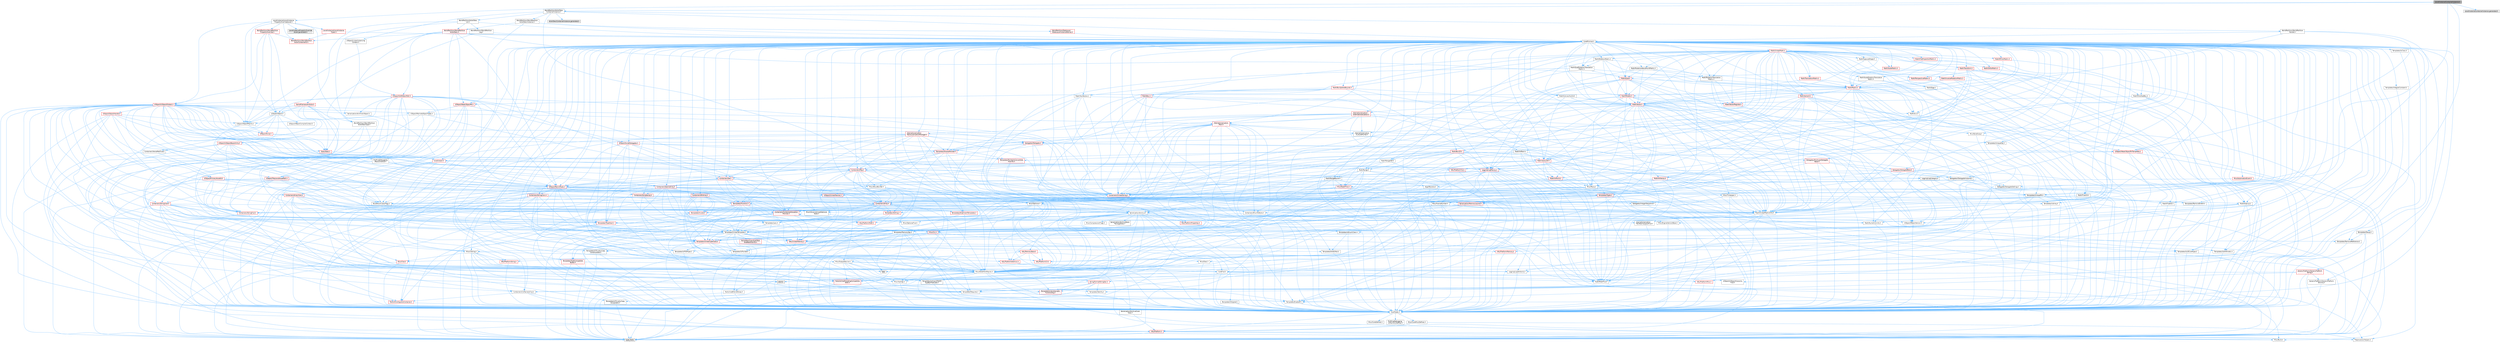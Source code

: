 digraph "LevelInstanceContainerInstance.h"
{
 // INTERACTIVE_SVG=YES
 // LATEX_PDF_SIZE
  bgcolor="transparent";
  edge [fontname=Helvetica,fontsize=10,labelfontname=Helvetica,labelfontsize=10];
  node [fontname=Helvetica,fontsize=10,shape=box,height=0.2,width=0.4];
  Node1 [id="Node000001",label="LevelInstanceContainerInstance.h",height=0.2,width=0.4,color="gray40", fillcolor="grey60", style="filled", fontcolor="black",tooltip=" "];
  Node1 -> Node2 [id="edge1_Node000001_Node000002",color="steelblue1",style="solid",tooltip=" "];
  Node2 [id="Node000002",label="CoreFwd.h",height=0.2,width=0.4,color="grey40", fillcolor="white", style="filled",URL="$d1/d1e/CoreFwd_8h.html",tooltip=" "];
  Node2 -> Node3 [id="edge2_Node000002_Node000003",color="steelblue1",style="solid",tooltip=" "];
  Node3 [id="Node000003",label="CoreTypes.h",height=0.2,width=0.4,color="grey40", fillcolor="white", style="filled",URL="$dc/dec/CoreTypes_8h.html",tooltip=" "];
  Node3 -> Node4 [id="edge3_Node000003_Node000004",color="steelblue1",style="solid",tooltip=" "];
  Node4 [id="Node000004",label="HAL/Platform.h",height=0.2,width=0.4,color="red", fillcolor="#FFF0F0", style="filled",URL="$d9/dd0/Platform_8h.html",tooltip=" "];
  Node4 -> Node5 [id="edge4_Node000004_Node000005",color="steelblue1",style="solid",tooltip=" "];
  Node5 [id="Node000005",label="Misc/Build.h",height=0.2,width=0.4,color="grey40", fillcolor="white", style="filled",URL="$d3/dbb/Build_8h.html",tooltip=" "];
  Node4 -> Node7 [id="edge5_Node000004_Node000007",color="steelblue1",style="solid",tooltip=" "];
  Node7 [id="Node000007",label="type_traits",height=0.2,width=0.4,color="grey60", fillcolor="#E0E0E0", style="filled",tooltip=" "];
  Node4 -> Node8 [id="edge6_Node000004_Node000008",color="steelblue1",style="solid",tooltip=" "];
  Node8 [id="Node000008",label="PreprocessorHelpers.h",height=0.2,width=0.4,color="grey40", fillcolor="white", style="filled",URL="$db/ddb/PreprocessorHelpers_8h.html",tooltip=" "];
  Node3 -> Node14 [id="edge7_Node000003_Node000014",color="steelblue1",style="solid",tooltip=" "];
  Node14 [id="Node000014",label="ProfilingDebugging\l/UMemoryDefines.h",height=0.2,width=0.4,color="grey40", fillcolor="white", style="filled",URL="$d2/da2/UMemoryDefines_8h.html",tooltip=" "];
  Node3 -> Node15 [id="edge8_Node000003_Node000015",color="steelblue1",style="solid",tooltip=" "];
  Node15 [id="Node000015",label="Misc/CoreMiscDefines.h",height=0.2,width=0.4,color="grey40", fillcolor="white", style="filled",URL="$da/d38/CoreMiscDefines_8h.html",tooltip=" "];
  Node15 -> Node4 [id="edge9_Node000015_Node000004",color="steelblue1",style="solid",tooltip=" "];
  Node15 -> Node8 [id="edge10_Node000015_Node000008",color="steelblue1",style="solid",tooltip=" "];
  Node3 -> Node16 [id="edge11_Node000003_Node000016",color="steelblue1",style="solid",tooltip=" "];
  Node16 [id="Node000016",label="Misc/CoreDefines.h",height=0.2,width=0.4,color="grey40", fillcolor="white", style="filled",URL="$d3/dd2/CoreDefines_8h.html",tooltip=" "];
  Node2 -> Node17 [id="edge12_Node000002_Node000017",color="steelblue1",style="solid",tooltip=" "];
  Node17 [id="Node000017",label="Containers/ContainersFwd.h",height=0.2,width=0.4,color="grey40", fillcolor="white", style="filled",URL="$d4/d0a/ContainersFwd_8h.html",tooltip=" "];
  Node17 -> Node4 [id="edge13_Node000017_Node000004",color="steelblue1",style="solid",tooltip=" "];
  Node17 -> Node3 [id="edge14_Node000017_Node000003",color="steelblue1",style="solid",tooltip=" "];
  Node17 -> Node18 [id="edge15_Node000017_Node000018",color="steelblue1",style="solid",tooltip=" "];
  Node18 [id="Node000018",label="Traits/IsContiguousContainer.h",height=0.2,width=0.4,color="red", fillcolor="#FFF0F0", style="filled",URL="$d5/d3c/IsContiguousContainer_8h.html",tooltip=" "];
  Node18 -> Node3 [id="edge16_Node000018_Node000003",color="steelblue1",style="solid",tooltip=" "];
  Node2 -> Node21 [id="edge17_Node000002_Node000021",color="steelblue1",style="solid",tooltip=" "];
  Node21 [id="Node000021",label="Math/MathFwd.h",height=0.2,width=0.4,color="grey40", fillcolor="white", style="filled",URL="$d2/d10/MathFwd_8h.html",tooltip=" "];
  Node21 -> Node4 [id="edge18_Node000021_Node000004",color="steelblue1",style="solid",tooltip=" "];
  Node2 -> Node22 [id="edge19_Node000002_Node000022",color="steelblue1",style="solid",tooltip=" "];
  Node22 [id="Node000022",label="UObject/UObjectHierarchy\lFwd.h",height=0.2,width=0.4,color="grey40", fillcolor="white", style="filled",URL="$d3/d13/UObjectHierarchyFwd_8h.html",tooltip=" "];
  Node1 -> Node23 [id="edge20_Node000001_Node000023",color="steelblue1",style="solid",tooltip=" "];
  Node23 [id="Node000023",label="Misc/Optional.h",height=0.2,width=0.4,color="grey40", fillcolor="white", style="filled",URL="$d2/dae/Optional_8h.html",tooltip=" "];
  Node23 -> Node3 [id="edge21_Node000023_Node000003",color="steelblue1",style="solid",tooltip=" "];
  Node23 -> Node24 [id="edge22_Node000023_Node000024",color="steelblue1",style="solid",tooltip=" "];
  Node24 [id="Node000024",label="Misc/AssertionMacros.h",height=0.2,width=0.4,color="grey40", fillcolor="white", style="filled",URL="$d0/dfa/AssertionMacros_8h.html",tooltip=" "];
  Node24 -> Node3 [id="edge23_Node000024_Node000003",color="steelblue1",style="solid",tooltip=" "];
  Node24 -> Node4 [id="edge24_Node000024_Node000004",color="steelblue1",style="solid",tooltip=" "];
  Node24 -> Node25 [id="edge25_Node000024_Node000025",color="steelblue1",style="solid",tooltip=" "];
  Node25 [id="Node000025",label="HAL/PlatformMisc.h",height=0.2,width=0.4,color="red", fillcolor="#FFF0F0", style="filled",URL="$d0/df5/PlatformMisc_8h.html",tooltip=" "];
  Node25 -> Node3 [id="edge26_Node000025_Node000003",color="steelblue1",style="solid",tooltip=" "];
  Node24 -> Node8 [id="edge27_Node000024_Node000008",color="steelblue1",style="solid",tooltip=" "];
  Node24 -> Node54 [id="edge28_Node000024_Node000054",color="steelblue1",style="solid",tooltip=" "];
  Node54 [id="Node000054",label="Templates/EnableIf.h",height=0.2,width=0.4,color="grey40", fillcolor="white", style="filled",URL="$d7/d60/EnableIf_8h.html",tooltip=" "];
  Node54 -> Node3 [id="edge29_Node000054_Node000003",color="steelblue1",style="solid",tooltip=" "];
  Node24 -> Node55 [id="edge30_Node000024_Node000055",color="steelblue1",style="solid",tooltip=" "];
  Node55 [id="Node000055",label="Templates/IsArrayOrRefOf\lTypeByPredicate.h",height=0.2,width=0.4,color="grey40", fillcolor="white", style="filled",URL="$d6/da1/IsArrayOrRefOfTypeByPredicate_8h.html",tooltip=" "];
  Node55 -> Node3 [id="edge31_Node000055_Node000003",color="steelblue1",style="solid",tooltip=" "];
  Node24 -> Node56 [id="edge32_Node000024_Node000056",color="steelblue1",style="solid",tooltip=" "];
  Node56 [id="Node000056",label="Templates/IsValidVariadic\lFunctionArg.h",height=0.2,width=0.4,color="red", fillcolor="#FFF0F0", style="filled",URL="$d0/dc8/IsValidVariadicFunctionArg_8h.html",tooltip=" "];
  Node56 -> Node3 [id="edge33_Node000056_Node000003",color="steelblue1",style="solid",tooltip=" "];
  Node56 -> Node7 [id="edge34_Node000056_Node000007",color="steelblue1",style="solid",tooltip=" "];
  Node24 -> Node58 [id="edge35_Node000024_Node000058",color="steelblue1",style="solid",tooltip=" "];
  Node58 [id="Node000058",label="Traits/IsCharEncodingCompatible\lWith.h",height=0.2,width=0.4,color="red", fillcolor="#FFF0F0", style="filled",URL="$df/dd1/IsCharEncodingCompatibleWith_8h.html",tooltip=" "];
  Node58 -> Node7 [id="edge36_Node000058_Node000007",color="steelblue1",style="solid",tooltip=" "];
  Node24 -> Node60 [id="edge37_Node000024_Node000060",color="steelblue1",style="solid",tooltip=" "];
  Node60 [id="Node000060",label="Misc/VarArgs.h",height=0.2,width=0.4,color="grey40", fillcolor="white", style="filled",URL="$d5/d6f/VarArgs_8h.html",tooltip=" "];
  Node60 -> Node3 [id="edge38_Node000060_Node000003",color="steelblue1",style="solid",tooltip=" "];
  Node24 -> Node61 [id="edge39_Node000024_Node000061",color="steelblue1",style="solid",tooltip=" "];
  Node61 [id="Node000061",label="String/FormatStringSan.h",height=0.2,width=0.4,color="red", fillcolor="#FFF0F0", style="filled",URL="$d3/d8b/FormatStringSan_8h.html",tooltip=" "];
  Node61 -> Node7 [id="edge40_Node000061_Node000007",color="steelblue1",style="solid",tooltip=" "];
  Node61 -> Node3 [id="edge41_Node000061_Node000003",color="steelblue1",style="solid",tooltip=" "];
  Node61 -> Node62 [id="edge42_Node000061_Node000062",color="steelblue1",style="solid",tooltip=" "];
  Node62 [id="Node000062",label="Templates/Requires.h",height=0.2,width=0.4,color="grey40", fillcolor="white", style="filled",URL="$dc/d96/Requires_8h.html",tooltip=" "];
  Node62 -> Node54 [id="edge43_Node000062_Node000054",color="steelblue1",style="solid",tooltip=" "];
  Node62 -> Node7 [id="edge44_Node000062_Node000007",color="steelblue1",style="solid",tooltip=" "];
  Node61 -> Node63 [id="edge45_Node000061_Node000063",color="steelblue1",style="solid",tooltip=" "];
  Node63 [id="Node000063",label="Templates/Identity.h",height=0.2,width=0.4,color="grey40", fillcolor="white", style="filled",URL="$d0/dd5/Identity_8h.html",tooltip=" "];
  Node61 -> Node56 [id="edge46_Node000061_Node000056",color="steelblue1",style="solid",tooltip=" "];
  Node61 -> Node17 [id="edge47_Node000061_Node000017",color="steelblue1",style="solid",tooltip=" "];
  Node24 -> Node67 [id="edge48_Node000024_Node000067",color="steelblue1",style="solid",tooltip=" "];
  Node67 [id="Node000067",label="atomic",height=0.2,width=0.4,color="grey60", fillcolor="#E0E0E0", style="filled",tooltip=" "];
  Node23 -> Node68 [id="edge49_Node000023_Node000068",color="steelblue1",style="solid",tooltip=" "];
  Node68 [id="Node000068",label="Misc/IntrusiveUnsetOptional\lState.h",height=0.2,width=0.4,color="grey40", fillcolor="white", style="filled",URL="$d2/d0a/IntrusiveUnsetOptionalState_8h.html",tooltip=" "];
  Node68 -> Node69 [id="edge50_Node000068_Node000069",color="steelblue1",style="solid",tooltip=" "];
  Node69 [id="Node000069",label="Misc/OptionalFwd.h",height=0.2,width=0.4,color="grey40", fillcolor="white", style="filled",URL="$dc/d50/OptionalFwd_8h.html",tooltip=" "];
  Node23 -> Node69 [id="edge51_Node000023_Node000069",color="steelblue1",style="solid",tooltip=" "];
  Node23 -> Node70 [id="edge52_Node000023_Node000070",color="steelblue1",style="solid",tooltip=" "];
  Node70 [id="Node000070",label="Templates/MemoryOps.h",height=0.2,width=0.4,color="grey40", fillcolor="white", style="filled",URL="$db/dea/MemoryOps_8h.html",tooltip=" "];
  Node70 -> Node3 [id="edge53_Node000070_Node000003",color="steelblue1",style="solid",tooltip=" "];
  Node70 -> Node71 [id="edge54_Node000070_Node000071",color="steelblue1",style="solid",tooltip=" "];
  Node71 [id="Node000071",label="HAL/UnrealMemory.h",height=0.2,width=0.4,color="red", fillcolor="#FFF0F0", style="filled",URL="$d9/d96/UnrealMemory_8h.html",tooltip=" "];
  Node71 -> Node3 [id="edge55_Node000071_Node000003",color="steelblue1",style="solid",tooltip=" "];
  Node71 -> Node75 [id="edge56_Node000071_Node000075",color="steelblue1",style="solid",tooltip=" "];
  Node75 [id="Node000075",label="HAL/MemoryBase.h",height=0.2,width=0.4,color="red", fillcolor="#FFF0F0", style="filled",URL="$d6/d9f/MemoryBase_8h.html",tooltip=" "];
  Node75 -> Node3 [id="edge57_Node000075_Node000003",color="steelblue1",style="solid",tooltip=" "];
  Node75 -> Node47 [id="edge58_Node000075_Node000047",color="steelblue1",style="solid",tooltip=" "];
  Node47 [id="Node000047",label="HAL/PlatformAtomics.h",height=0.2,width=0.4,color="red", fillcolor="#FFF0F0", style="filled",URL="$d3/d36/PlatformAtomics_8h.html",tooltip=" "];
  Node47 -> Node3 [id="edge59_Node000047_Node000003",color="steelblue1",style="solid",tooltip=" "];
  Node75 -> Node30 [id="edge60_Node000075_Node000030",color="steelblue1",style="solid",tooltip=" "];
  Node30 [id="Node000030",label="HAL/PlatformCrt.h",height=0.2,width=0.4,color="red", fillcolor="#FFF0F0", style="filled",URL="$d8/d75/PlatformCrt_8h.html",tooltip=" "];
  Node30 -> Node31 [id="edge61_Node000030_Node000031",color="steelblue1",style="solid",tooltip=" "];
  Node31 [id="Node000031",label="new",height=0.2,width=0.4,color="grey60", fillcolor="#E0E0E0", style="filled",tooltip=" "];
  Node75 -> Node76 [id="edge62_Node000075_Node000076",color="steelblue1",style="solid",tooltip=" "];
  Node76 [id="Node000076",label="Misc/Exec.h",height=0.2,width=0.4,color="grey40", fillcolor="white", style="filled",URL="$de/ddb/Exec_8h.html",tooltip=" "];
  Node76 -> Node3 [id="edge63_Node000076_Node000003",color="steelblue1",style="solid",tooltip=" "];
  Node76 -> Node24 [id="edge64_Node000076_Node000024",color="steelblue1",style="solid",tooltip=" "];
  Node75 -> Node77 [id="edge65_Node000075_Node000077",color="steelblue1",style="solid",tooltip=" "];
  Node77 [id="Node000077",label="Misc/OutputDevice.h",height=0.2,width=0.4,color="grey40", fillcolor="white", style="filled",URL="$d7/d32/OutputDevice_8h.html",tooltip=" "];
  Node77 -> Node2 [id="edge66_Node000077_Node000002",color="steelblue1",style="solid",tooltip=" "];
  Node77 -> Node3 [id="edge67_Node000077_Node000003",color="steelblue1",style="solid",tooltip=" "];
  Node77 -> Node78 [id="edge68_Node000077_Node000078",color="steelblue1",style="solid",tooltip=" "];
  Node78 [id="Node000078",label="Logging/LogVerbosity.h",height=0.2,width=0.4,color="grey40", fillcolor="white", style="filled",URL="$d2/d8f/LogVerbosity_8h.html",tooltip=" "];
  Node78 -> Node3 [id="edge69_Node000078_Node000003",color="steelblue1",style="solid",tooltip=" "];
  Node77 -> Node60 [id="edge70_Node000077_Node000060",color="steelblue1",style="solid",tooltip=" "];
  Node77 -> Node55 [id="edge71_Node000077_Node000055",color="steelblue1",style="solid",tooltip=" "];
  Node77 -> Node56 [id="edge72_Node000077_Node000056",color="steelblue1",style="solid",tooltip=" "];
  Node77 -> Node58 [id="edge73_Node000077_Node000058",color="steelblue1",style="solid",tooltip=" "];
  Node71 -> Node88 [id="edge74_Node000071_Node000088",color="steelblue1",style="solid",tooltip=" "];
  Node88 [id="Node000088",label="HAL/PlatformMemory.h",height=0.2,width=0.4,color="red", fillcolor="#FFF0F0", style="filled",URL="$de/d68/PlatformMemory_8h.html",tooltip=" "];
  Node88 -> Node3 [id="edge75_Node000088_Node000003",color="steelblue1",style="solid",tooltip=" "];
  Node71 -> Node91 [id="edge76_Node000071_Node000091",color="steelblue1",style="solid",tooltip=" "];
  Node91 [id="Node000091",label="Templates/IsPointer.h",height=0.2,width=0.4,color="grey40", fillcolor="white", style="filled",URL="$d7/d05/IsPointer_8h.html",tooltip=" "];
  Node91 -> Node3 [id="edge77_Node000091_Node000003",color="steelblue1",style="solid",tooltip=" "];
  Node70 -> Node86 [id="edge78_Node000070_Node000086",color="steelblue1",style="solid",tooltip=" "];
  Node86 [id="Node000086",label="Templates/IsTriviallyCopy\lAssignable.h",height=0.2,width=0.4,color="grey40", fillcolor="white", style="filled",URL="$d2/df2/IsTriviallyCopyAssignable_8h.html",tooltip=" "];
  Node86 -> Node3 [id="edge79_Node000086_Node000003",color="steelblue1",style="solid",tooltip=" "];
  Node86 -> Node7 [id="edge80_Node000086_Node000007",color="steelblue1",style="solid",tooltip=" "];
  Node70 -> Node85 [id="edge81_Node000070_Node000085",color="steelblue1",style="solid",tooltip=" "];
  Node85 [id="Node000085",label="Templates/IsTriviallyCopy\lConstructible.h",height=0.2,width=0.4,color="grey40", fillcolor="white", style="filled",URL="$d3/d78/IsTriviallyCopyConstructible_8h.html",tooltip=" "];
  Node85 -> Node3 [id="edge82_Node000085_Node000003",color="steelblue1",style="solid",tooltip=" "];
  Node85 -> Node7 [id="edge83_Node000085_Node000007",color="steelblue1",style="solid",tooltip=" "];
  Node70 -> Node62 [id="edge84_Node000070_Node000062",color="steelblue1",style="solid",tooltip=" "];
  Node70 -> Node92 [id="edge85_Node000070_Node000092",color="steelblue1",style="solid",tooltip=" "];
  Node92 [id="Node000092",label="Templates/UnrealTypeTraits.h",height=0.2,width=0.4,color="red", fillcolor="#FFF0F0", style="filled",URL="$d2/d2d/UnrealTypeTraits_8h.html",tooltip=" "];
  Node92 -> Node3 [id="edge86_Node000092_Node000003",color="steelblue1",style="solid",tooltip=" "];
  Node92 -> Node91 [id="edge87_Node000092_Node000091",color="steelblue1",style="solid",tooltip=" "];
  Node92 -> Node24 [id="edge88_Node000092_Node000024",color="steelblue1",style="solid",tooltip=" "];
  Node92 -> Node84 [id="edge89_Node000092_Node000084",color="steelblue1",style="solid",tooltip=" "];
  Node84 [id="Node000084",label="Templates/AndOrNot.h",height=0.2,width=0.4,color="grey40", fillcolor="white", style="filled",URL="$db/d0a/AndOrNot_8h.html",tooltip=" "];
  Node84 -> Node3 [id="edge90_Node000084_Node000003",color="steelblue1",style="solid",tooltip=" "];
  Node92 -> Node54 [id="edge91_Node000092_Node000054",color="steelblue1",style="solid",tooltip=" "];
  Node92 -> Node93 [id="edge92_Node000092_Node000093",color="steelblue1",style="solid",tooltip=" "];
  Node93 [id="Node000093",label="Templates/IsArithmetic.h",height=0.2,width=0.4,color="grey40", fillcolor="white", style="filled",URL="$d2/d5d/IsArithmetic_8h.html",tooltip=" "];
  Node93 -> Node3 [id="edge93_Node000093_Node000003",color="steelblue1",style="solid",tooltip=" "];
  Node92 -> Node95 [id="edge94_Node000092_Node000095",color="steelblue1",style="solid",tooltip=" "];
  Node95 [id="Node000095",label="Templates/IsPODType.h",height=0.2,width=0.4,color="grey40", fillcolor="white", style="filled",URL="$d7/db1/IsPODType_8h.html",tooltip=" "];
  Node95 -> Node3 [id="edge95_Node000095_Node000003",color="steelblue1",style="solid",tooltip=" "];
  Node92 -> Node96 [id="edge96_Node000092_Node000096",color="steelblue1",style="solid",tooltip=" "];
  Node96 [id="Node000096",label="Templates/IsUECoreType.h",height=0.2,width=0.4,color="grey40", fillcolor="white", style="filled",URL="$d1/db8/IsUECoreType_8h.html",tooltip=" "];
  Node96 -> Node3 [id="edge97_Node000096_Node000003",color="steelblue1",style="solid",tooltip=" "];
  Node96 -> Node7 [id="edge98_Node000096_Node000007",color="steelblue1",style="solid",tooltip=" "];
  Node92 -> Node85 [id="edge99_Node000092_Node000085",color="steelblue1",style="solid",tooltip=" "];
  Node70 -> Node97 [id="edge100_Node000070_Node000097",color="steelblue1",style="solid",tooltip=" "];
  Node97 [id="Node000097",label="Traits/UseBitwiseSwap.h",height=0.2,width=0.4,color="grey40", fillcolor="white", style="filled",URL="$db/df3/UseBitwiseSwap_8h.html",tooltip=" "];
  Node97 -> Node3 [id="edge101_Node000097_Node000003",color="steelblue1",style="solid",tooltip=" "];
  Node97 -> Node7 [id="edge102_Node000097_Node000007",color="steelblue1",style="solid",tooltip=" "];
  Node70 -> Node31 [id="edge103_Node000070_Node000031",color="steelblue1",style="solid",tooltip=" "];
  Node70 -> Node7 [id="edge104_Node000070_Node000007",color="steelblue1",style="solid",tooltip=" "];
  Node23 -> Node98 [id="edge105_Node000023_Node000098",color="steelblue1",style="solid",tooltip=" "];
  Node98 [id="Node000098",label="Templates/UnrealTemplate.h",height=0.2,width=0.4,color="grey40", fillcolor="white", style="filled",URL="$d4/d24/UnrealTemplate_8h.html",tooltip=" "];
  Node98 -> Node3 [id="edge106_Node000098_Node000003",color="steelblue1",style="solid",tooltip=" "];
  Node98 -> Node91 [id="edge107_Node000098_Node000091",color="steelblue1",style="solid",tooltip=" "];
  Node98 -> Node71 [id="edge108_Node000098_Node000071",color="steelblue1",style="solid",tooltip=" "];
  Node98 -> Node99 [id="edge109_Node000098_Node000099",color="steelblue1",style="solid",tooltip=" "];
  Node99 [id="Node000099",label="Templates/CopyQualifiers\lAndRefsFromTo.h",height=0.2,width=0.4,color="red", fillcolor="#FFF0F0", style="filled",URL="$d3/db3/CopyQualifiersAndRefsFromTo_8h.html",tooltip=" "];
  Node98 -> Node92 [id="edge110_Node000098_Node000092",color="steelblue1",style="solid",tooltip=" "];
  Node98 -> Node101 [id="edge111_Node000098_Node000101",color="steelblue1",style="solid",tooltip=" "];
  Node101 [id="Node000101",label="Templates/RemoveReference.h",height=0.2,width=0.4,color="grey40", fillcolor="white", style="filled",URL="$da/dbe/RemoveReference_8h.html",tooltip=" "];
  Node101 -> Node3 [id="edge112_Node000101_Node000003",color="steelblue1",style="solid",tooltip=" "];
  Node98 -> Node62 [id="edge113_Node000098_Node000062",color="steelblue1",style="solid",tooltip=" "];
  Node98 -> Node102 [id="edge114_Node000098_Node000102",color="steelblue1",style="solid",tooltip=" "];
  Node102 [id="Node000102",label="Templates/TypeCompatible\lBytes.h",height=0.2,width=0.4,color="red", fillcolor="#FFF0F0", style="filled",URL="$df/d0a/TypeCompatibleBytes_8h.html",tooltip=" "];
  Node102 -> Node3 [id="edge115_Node000102_Node000003",color="steelblue1",style="solid",tooltip=" "];
  Node102 -> Node31 [id="edge116_Node000102_Node000031",color="steelblue1",style="solid",tooltip=" "];
  Node102 -> Node7 [id="edge117_Node000102_Node000007",color="steelblue1",style="solid",tooltip=" "];
  Node98 -> Node63 [id="edge118_Node000098_Node000063",color="steelblue1",style="solid",tooltip=" "];
  Node98 -> Node18 [id="edge119_Node000098_Node000018",color="steelblue1",style="solid",tooltip=" "];
  Node98 -> Node97 [id="edge120_Node000098_Node000097",color="steelblue1",style="solid",tooltip=" "];
  Node98 -> Node7 [id="edge121_Node000098_Node000007",color="steelblue1",style="solid",tooltip=" "];
  Node23 -> Node103 [id="edge122_Node000023_Node000103",color="steelblue1",style="solid",tooltip=" "];
  Node103 [id="Node000103",label="Serialization/Archive.h",height=0.2,width=0.4,color="grey40", fillcolor="white", style="filled",URL="$d7/d3b/Archive_8h.html",tooltip=" "];
  Node103 -> Node2 [id="edge123_Node000103_Node000002",color="steelblue1",style="solid",tooltip=" "];
  Node103 -> Node3 [id="edge124_Node000103_Node000003",color="steelblue1",style="solid",tooltip=" "];
  Node103 -> Node104 [id="edge125_Node000103_Node000104",color="steelblue1",style="solid",tooltip=" "];
  Node104 [id="Node000104",label="HAL/PlatformProperties.h",height=0.2,width=0.4,color="red", fillcolor="#FFF0F0", style="filled",URL="$d9/db0/PlatformProperties_8h.html",tooltip=" "];
  Node104 -> Node3 [id="edge126_Node000104_Node000003",color="steelblue1",style="solid",tooltip=" "];
  Node103 -> Node107 [id="edge127_Node000103_Node000107",color="steelblue1",style="solid",tooltip=" "];
  Node107 [id="Node000107",label="Internationalization\l/TextNamespaceFwd.h",height=0.2,width=0.4,color="grey40", fillcolor="white", style="filled",URL="$d8/d97/TextNamespaceFwd_8h.html",tooltip=" "];
  Node107 -> Node3 [id="edge128_Node000107_Node000003",color="steelblue1",style="solid",tooltip=" "];
  Node103 -> Node21 [id="edge129_Node000103_Node000021",color="steelblue1",style="solid",tooltip=" "];
  Node103 -> Node24 [id="edge130_Node000103_Node000024",color="steelblue1",style="solid",tooltip=" "];
  Node103 -> Node5 [id="edge131_Node000103_Node000005",color="steelblue1",style="solid",tooltip=" "];
  Node103 -> Node41 [id="edge132_Node000103_Node000041",color="steelblue1",style="solid",tooltip=" "];
  Node41 [id="Node000041",label="Misc/CompressionFlags.h",height=0.2,width=0.4,color="grey40", fillcolor="white", style="filled",URL="$d9/d76/CompressionFlags_8h.html",tooltip=" "];
  Node103 -> Node108 [id="edge133_Node000103_Node000108",color="steelblue1",style="solid",tooltip=" "];
  Node108 [id="Node000108",label="Misc/EngineVersionBase.h",height=0.2,width=0.4,color="grey40", fillcolor="white", style="filled",URL="$d5/d2b/EngineVersionBase_8h.html",tooltip=" "];
  Node108 -> Node3 [id="edge134_Node000108_Node000003",color="steelblue1",style="solid",tooltip=" "];
  Node103 -> Node60 [id="edge135_Node000103_Node000060",color="steelblue1",style="solid",tooltip=" "];
  Node103 -> Node109 [id="edge136_Node000103_Node000109",color="steelblue1",style="solid",tooltip=" "];
  Node109 [id="Node000109",label="Serialization/ArchiveCook\lData.h",height=0.2,width=0.4,color="grey40", fillcolor="white", style="filled",URL="$dc/db6/ArchiveCookData_8h.html",tooltip=" "];
  Node109 -> Node4 [id="edge137_Node000109_Node000004",color="steelblue1",style="solid",tooltip=" "];
  Node103 -> Node110 [id="edge138_Node000103_Node000110",color="steelblue1",style="solid",tooltip=" "];
  Node110 [id="Node000110",label="Serialization/ArchiveSave\lPackageData.h",height=0.2,width=0.4,color="grey40", fillcolor="white", style="filled",URL="$d1/d37/ArchiveSavePackageData_8h.html",tooltip=" "];
  Node103 -> Node54 [id="edge139_Node000103_Node000054",color="steelblue1",style="solid",tooltip=" "];
  Node103 -> Node55 [id="edge140_Node000103_Node000055",color="steelblue1",style="solid",tooltip=" "];
  Node103 -> Node111 [id="edge141_Node000103_Node000111",color="steelblue1",style="solid",tooltip=" "];
  Node111 [id="Node000111",label="Templates/IsEnumClass.h",height=0.2,width=0.4,color="grey40", fillcolor="white", style="filled",URL="$d7/d15/IsEnumClass_8h.html",tooltip=" "];
  Node111 -> Node3 [id="edge142_Node000111_Node000003",color="steelblue1",style="solid",tooltip=" "];
  Node111 -> Node84 [id="edge143_Node000111_Node000084",color="steelblue1",style="solid",tooltip=" "];
  Node103 -> Node112 [id="edge144_Node000103_Node000112",color="steelblue1",style="solid",tooltip=" "];
  Node112 [id="Node000112",label="Templates/IsSigned.h",height=0.2,width=0.4,color="grey40", fillcolor="white", style="filled",URL="$d8/dd8/IsSigned_8h.html",tooltip=" "];
  Node112 -> Node3 [id="edge145_Node000112_Node000003",color="steelblue1",style="solid",tooltip=" "];
  Node103 -> Node56 [id="edge146_Node000103_Node000056",color="steelblue1",style="solid",tooltip=" "];
  Node103 -> Node98 [id="edge147_Node000103_Node000098",color="steelblue1",style="solid",tooltip=" "];
  Node103 -> Node58 [id="edge148_Node000103_Node000058",color="steelblue1",style="solid",tooltip=" "];
  Node103 -> Node113 [id="edge149_Node000103_Node000113",color="steelblue1",style="solid",tooltip=" "];
  Node113 [id="Node000113",label="UObject/ObjectVersion.h",height=0.2,width=0.4,color="grey40", fillcolor="white", style="filled",URL="$da/d63/ObjectVersion_8h.html",tooltip=" "];
  Node113 -> Node3 [id="edge150_Node000113_Node000003",color="steelblue1",style="solid",tooltip=" "];
  Node1 -> Node114 [id="edge151_Node000001_Node000114",color="steelblue1",style="solid",tooltip=" "];
  Node114 [id="Node000114",label="WorldPartition/ActorDesc\lContainerInstance.h",height=0.2,width=0.4,color="grey40", fillcolor="white", style="filled",URL="$d0/dd1/ActorDescContainerInstance_8h.html",tooltip=" "];
  Node114 -> Node115 [id="edge152_Node000114_Node000115",color="steelblue1",style="solid",tooltip=" "];
  Node115 [id="Node000115",label="CoreMinimal.h",height=0.2,width=0.4,color="grey40", fillcolor="white", style="filled",URL="$d7/d67/CoreMinimal_8h.html",tooltip=" "];
  Node115 -> Node3 [id="edge153_Node000115_Node000003",color="steelblue1",style="solid",tooltip=" "];
  Node115 -> Node2 [id="edge154_Node000115_Node000002",color="steelblue1",style="solid",tooltip=" "];
  Node115 -> Node22 [id="edge155_Node000115_Node000022",color="steelblue1",style="solid",tooltip=" "];
  Node115 -> Node17 [id="edge156_Node000115_Node000017",color="steelblue1",style="solid",tooltip=" "];
  Node115 -> Node60 [id="edge157_Node000115_Node000060",color="steelblue1",style="solid",tooltip=" "];
  Node115 -> Node78 [id="edge158_Node000115_Node000078",color="steelblue1",style="solid",tooltip=" "];
  Node115 -> Node77 [id="edge159_Node000115_Node000077",color="steelblue1",style="solid",tooltip=" "];
  Node115 -> Node30 [id="edge160_Node000115_Node000030",color="steelblue1",style="solid",tooltip=" "];
  Node115 -> Node25 [id="edge161_Node000115_Node000025",color="steelblue1",style="solid",tooltip=" "];
  Node115 -> Node24 [id="edge162_Node000115_Node000024",color="steelblue1",style="solid",tooltip=" "];
  Node115 -> Node91 [id="edge163_Node000115_Node000091",color="steelblue1",style="solid",tooltip=" "];
  Node115 -> Node88 [id="edge164_Node000115_Node000088",color="steelblue1",style="solid",tooltip=" "];
  Node115 -> Node47 [id="edge165_Node000115_Node000047",color="steelblue1",style="solid",tooltip=" "];
  Node115 -> Node76 [id="edge166_Node000115_Node000076",color="steelblue1",style="solid",tooltip=" "];
  Node115 -> Node75 [id="edge167_Node000115_Node000075",color="steelblue1",style="solid",tooltip=" "];
  Node115 -> Node71 [id="edge168_Node000115_Node000071",color="steelblue1",style="solid",tooltip=" "];
  Node115 -> Node93 [id="edge169_Node000115_Node000093",color="steelblue1",style="solid",tooltip=" "];
  Node115 -> Node84 [id="edge170_Node000115_Node000084",color="steelblue1",style="solid",tooltip=" "];
  Node115 -> Node95 [id="edge171_Node000115_Node000095",color="steelblue1",style="solid",tooltip=" "];
  Node115 -> Node96 [id="edge172_Node000115_Node000096",color="steelblue1",style="solid",tooltip=" "];
  Node115 -> Node85 [id="edge173_Node000115_Node000085",color="steelblue1",style="solid",tooltip=" "];
  Node115 -> Node92 [id="edge174_Node000115_Node000092",color="steelblue1",style="solid",tooltip=" "];
  Node115 -> Node54 [id="edge175_Node000115_Node000054",color="steelblue1",style="solid",tooltip=" "];
  Node115 -> Node101 [id="edge176_Node000115_Node000101",color="steelblue1",style="solid",tooltip=" "];
  Node115 -> Node116 [id="edge177_Node000115_Node000116",color="steelblue1",style="solid",tooltip=" "];
  Node116 [id="Node000116",label="Templates/IntegralConstant.h",height=0.2,width=0.4,color="grey40", fillcolor="white", style="filled",URL="$db/d1b/IntegralConstant_8h.html",tooltip=" "];
  Node116 -> Node3 [id="edge178_Node000116_Node000003",color="steelblue1",style="solid",tooltip=" "];
  Node115 -> Node117 [id="edge179_Node000115_Node000117",color="steelblue1",style="solid",tooltip=" "];
  Node117 [id="Node000117",label="Templates/IsClass.h",height=0.2,width=0.4,color="grey40", fillcolor="white", style="filled",URL="$db/dcb/IsClass_8h.html",tooltip=" "];
  Node117 -> Node3 [id="edge180_Node000117_Node000003",color="steelblue1",style="solid",tooltip=" "];
  Node115 -> Node102 [id="edge181_Node000115_Node000102",color="steelblue1",style="solid",tooltip=" "];
  Node115 -> Node18 [id="edge182_Node000115_Node000018",color="steelblue1",style="solid",tooltip=" "];
  Node115 -> Node98 [id="edge183_Node000115_Node000098",color="steelblue1",style="solid",tooltip=" "];
  Node115 -> Node40 [id="edge184_Node000115_Node000040",color="steelblue1",style="solid",tooltip=" "];
  Node40 [id="Node000040",label="Math/NumericLimits.h",height=0.2,width=0.4,color="grey40", fillcolor="white", style="filled",URL="$df/d1b/NumericLimits_8h.html",tooltip=" "];
  Node40 -> Node3 [id="edge185_Node000040_Node000003",color="steelblue1",style="solid",tooltip=" "];
  Node115 -> Node118 [id="edge186_Node000115_Node000118",color="steelblue1",style="solid",tooltip=" "];
  Node118 [id="Node000118",label="HAL/PlatformMath.h",height=0.2,width=0.4,color="red", fillcolor="#FFF0F0", style="filled",URL="$dc/d53/PlatformMath_8h.html",tooltip=" "];
  Node118 -> Node3 [id="edge187_Node000118_Node000003",color="steelblue1",style="solid",tooltip=" "];
  Node115 -> Node86 [id="edge188_Node000115_Node000086",color="steelblue1",style="solid",tooltip=" "];
  Node115 -> Node70 [id="edge189_Node000115_Node000070",color="steelblue1",style="solid",tooltip=" "];
  Node115 -> Node125 [id="edge190_Node000115_Node000125",color="steelblue1",style="solid",tooltip=" "];
  Node125 [id="Node000125",label="Containers/ContainerAllocation\lPolicies.h",height=0.2,width=0.4,color="red", fillcolor="#FFF0F0", style="filled",URL="$d7/dff/ContainerAllocationPolicies_8h.html",tooltip=" "];
  Node125 -> Node3 [id="edge191_Node000125_Node000003",color="steelblue1",style="solid",tooltip=" "];
  Node125 -> Node125 [id="edge192_Node000125_Node000125",color="steelblue1",style="solid",tooltip=" "];
  Node125 -> Node118 [id="edge193_Node000125_Node000118",color="steelblue1",style="solid",tooltip=" "];
  Node125 -> Node71 [id="edge194_Node000125_Node000071",color="steelblue1",style="solid",tooltip=" "];
  Node125 -> Node40 [id="edge195_Node000125_Node000040",color="steelblue1",style="solid",tooltip=" "];
  Node125 -> Node24 [id="edge196_Node000125_Node000024",color="steelblue1",style="solid",tooltip=" "];
  Node125 -> Node70 [id="edge197_Node000125_Node000070",color="steelblue1",style="solid",tooltip=" "];
  Node125 -> Node102 [id="edge198_Node000125_Node000102",color="steelblue1",style="solid",tooltip=" "];
  Node125 -> Node7 [id="edge199_Node000125_Node000007",color="steelblue1",style="solid",tooltip=" "];
  Node115 -> Node111 [id="edge200_Node000115_Node000111",color="steelblue1",style="solid",tooltip=" "];
  Node115 -> Node104 [id="edge201_Node000115_Node000104",color="steelblue1",style="solid",tooltip=" "];
  Node115 -> Node108 [id="edge202_Node000115_Node000108",color="steelblue1",style="solid",tooltip=" "];
  Node115 -> Node107 [id="edge203_Node000115_Node000107",color="steelblue1",style="solid",tooltip=" "];
  Node115 -> Node103 [id="edge204_Node000115_Node000103",color="steelblue1",style="solid",tooltip=" "];
  Node115 -> Node128 [id="edge205_Node000115_Node000128",color="steelblue1",style="solid",tooltip=" "];
  Node128 [id="Node000128",label="Templates/Less.h",height=0.2,width=0.4,color="grey40", fillcolor="white", style="filled",URL="$de/dc8/Less_8h.html",tooltip=" "];
  Node128 -> Node3 [id="edge206_Node000128_Node000003",color="steelblue1",style="solid",tooltip=" "];
  Node128 -> Node98 [id="edge207_Node000128_Node000098",color="steelblue1",style="solid",tooltip=" "];
  Node115 -> Node129 [id="edge208_Node000115_Node000129",color="steelblue1",style="solid",tooltip=" "];
  Node129 [id="Node000129",label="Templates/Sorting.h",height=0.2,width=0.4,color="red", fillcolor="#FFF0F0", style="filled",URL="$d3/d9e/Sorting_8h.html",tooltip=" "];
  Node129 -> Node3 [id="edge209_Node000129_Node000003",color="steelblue1",style="solid",tooltip=" "];
  Node129 -> Node118 [id="edge210_Node000129_Node000118",color="steelblue1",style="solid",tooltip=" "];
  Node129 -> Node128 [id="edge211_Node000129_Node000128",color="steelblue1",style="solid",tooltip=" "];
  Node115 -> Node140 [id="edge212_Node000115_Node000140",color="steelblue1",style="solid",tooltip=" "];
  Node140 [id="Node000140",label="Misc/Char.h",height=0.2,width=0.4,color="red", fillcolor="#FFF0F0", style="filled",URL="$d0/d58/Char_8h.html",tooltip=" "];
  Node140 -> Node3 [id="edge213_Node000140_Node000003",color="steelblue1",style="solid",tooltip=" "];
  Node140 -> Node7 [id="edge214_Node000140_Node000007",color="steelblue1",style="solid",tooltip=" "];
  Node115 -> Node143 [id="edge215_Node000115_Node000143",color="steelblue1",style="solid",tooltip=" "];
  Node143 [id="Node000143",label="GenericPlatform/GenericPlatform\lStricmp.h",height=0.2,width=0.4,color="grey40", fillcolor="white", style="filled",URL="$d2/d86/GenericPlatformStricmp_8h.html",tooltip=" "];
  Node143 -> Node3 [id="edge216_Node000143_Node000003",color="steelblue1",style="solid",tooltip=" "];
  Node115 -> Node144 [id="edge217_Node000115_Node000144",color="steelblue1",style="solid",tooltip=" "];
  Node144 [id="Node000144",label="GenericPlatform/GenericPlatform\lString.h",height=0.2,width=0.4,color="red", fillcolor="#FFF0F0", style="filled",URL="$dd/d20/GenericPlatformString_8h.html",tooltip=" "];
  Node144 -> Node3 [id="edge218_Node000144_Node000003",color="steelblue1",style="solid",tooltip=" "];
  Node144 -> Node143 [id="edge219_Node000144_Node000143",color="steelblue1",style="solid",tooltip=" "];
  Node144 -> Node54 [id="edge220_Node000144_Node000054",color="steelblue1",style="solid",tooltip=" "];
  Node144 -> Node58 [id="edge221_Node000144_Node000058",color="steelblue1",style="solid",tooltip=" "];
  Node144 -> Node7 [id="edge222_Node000144_Node000007",color="steelblue1",style="solid",tooltip=" "];
  Node115 -> Node73 [id="edge223_Node000115_Node000073",color="steelblue1",style="solid",tooltip=" "];
  Node73 [id="Node000073",label="HAL/PlatformString.h",height=0.2,width=0.4,color="red", fillcolor="#FFF0F0", style="filled",URL="$db/db5/PlatformString_8h.html",tooltip=" "];
  Node73 -> Node3 [id="edge224_Node000073_Node000003",color="steelblue1",style="solid",tooltip=" "];
  Node115 -> Node147 [id="edge225_Node000115_Node000147",color="steelblue1",style="solid",tooltip=" "];
  Node147 [id="Node000147",label="Misc/CString.h",height=0.2,width=0.4,color="grey40", fillcolor="white", style="filled",URL="$d2/d49/CString_8h.html",tooltip=" "];
  Node147 -> Node3 [id="edge226_Node000147_Node000003",color="steelblue1",style="solid",tooltip=" "];
  Node147 -> Node30 [id="edge227_Node000147_Node000030",color="steelblue1",style="solid",tooltip=" "];
  Node147 -> Node73 [id="edge228_Node000147_Node000073",color="steelblue1",style="solid",tooltip=" "];
  Node147 -> Node24 [id="edge229_Node000147_Node000024",color="steelblue1",style="solid",tooltip=" "];
  Node147 -> Node140 [id="edge230_Node000147_Node000140",color="steelblue1",style="solid",tooltip=" "];
  Node147 -> Node60 [id="edge231_Node000147_Node000060",color="steelblue1",style="solid",tooltip=" "];
  Node147 -> Node55 [id="edge232_Node000147_Node000055",color="steelblue1",style="solid",tooltip=" "];
  Node147 -> Node56 [id="edge233_Node000147_Node000056",color="steelblue1",style="solid",tooltip=" "];
  Node147 -> Node58 [id="edge234_Node000147_Node000058",color="steelblue1",style="solid",tooltip=" "];
  Node115 -> Node148 [id="edge235_Node000115_Node000148",color="steelblue1",style="solid",tooltip=" "];
  Node148 [id="Node000148",label="Misc/Crc.h",height=0.2,width=0.4,color="red", fillcolor="#FFF0F0", style="filled",URL="$d4/dd2/Crc_8h.html",tooltip=" "];
  Node148 -> Node3 [id="edge236_Node000148_Node000003",color="steelblue1",style="solid",tooltip=" "];
  Node148 -> Node73 [id="edge237_Node000148_Node000073",color="steelblue1",style="solid",tooltip=" "];
  Node148 -> Node24 [id="edge238_Node000148_Node000024",color="steelblue1",style="solid",tooltip=" "];
  Node148 -> Node147 [id="edge239_Node000148_Node000147",color="steelblue1",style="solid",tooltip=" "];
  Node148 -> Node140 [id="edge240_Node000148_Node000140",color="steelblue1",style="solid",tooltip=" "];
  Node148 -> Node92 [id="edge241_Node000148_Node000092",color="steelblue1",style="solid",tooltip=" "];
  Node115 -> Node139 [id="edge242_Node000115_Node000139",color="steelblue1",style="solid",tooltip=" "];
  Node139 [id="Node000139",label="Math/UnrealMathUtility.h",height=0.2,width=0.4,color="grey40", fillcolor="white", style="filled",URL="$db/db8/UnrealMathUtility_8h.html",tooltip=" "];
  Node139 -> Node3 [id="edge243_Node000139_Node000003",color="steelblue1",style="solid",tooltip=" "];
  Node139 -> Node24 [id="edge244_Node000139_Node000024",color="steelblue1",style="solid",tooltip=" "];
  Node139 -> Node118 [id="edge245_Node000139_Node000118",color="steelblue1",style="solid",tooltip=" "];
  Node139 -> Node21 [id="edge246_Node000139_Node000021",color="steelblue1",style="solid",tooltip=" "];
  Node139 -> Node63 [id="edge247_Node000139_Node000063",color="steelblue1",style="solid",tooltip=" "];
  Node139 -> Node62 [id="edge248_Node000139_Node000062",color="steelblue1",style="solid",tooltip=" "];
  Node115 -> Node149 [id="edge249_Node000115_Node000149",color="steelblue1",style="solid",tooltip=" "];
  Node149 [id="Node000149",label="Containers/UnrealString.h",height=0.2,width=0.4,color="red", fillcolor="#FFF0F0", style="filled",URL="$d5/dba/UnrealString_8h.html",tooltip=" "];
  Node115 -> Node153 [id="edge250_Node000115_Node000153",color="steelblue1",style="solid",tooltip=" "];
  Node153 [id="Node000153",label="Containers/Array.h",height=0.2,width=0.4,color="red", fillcolor="#FFF0F0", style="filled",URL="$df/dd0/Array_8h.html",tooltip=" "];
  Node153 -> Node3 [id="edge251_Node000153_Node000003",color="steelblue1",style="solid",tooltip=" "];
  Node153 -> Node24 [id="edge252_Node000153_Node000024",color="steelblue1",style="solid",tooltip=" "];
  Node153 -> Node68 [id="edge253_Node000153_Node000068",color="steelblue1",style="solid",tooltip=" "];
  Node153 -> Node71 [id="edge254_Node000153_Node000071",color="steelblue1",style="solid",tooltip=" "];
  Node153 -> Node92 [id="edge255_Node000153_Node000092",color="steelblue1",style="solid",tooltip=" "];
  Node153 -> Node98 [id="edge256_Node000153_Node000098",color="steelblue1",style="solid",tooltip=" "];
  Node153 -> Node125 [id="edge257_Node000153_Node000125",color="steelblue1",style="solid",tooltip=" "];
  Node153 -> Node103 [id="edge258_Node000153_Node000103",color="steelblue1",style="solid",tooltip=" "];
  Node153 -> Node132 [id="edge259_Node000153_Node000132",color="steelblue1",style="solid",tooltip=" "];
  Node132 [id="Node000132",label="Templates/Invoke.h",height=0.2,width=0.4,color="red", fillcolor="#FFF0F0", style="filled",URL="$d7/deb/Invoke_8h.html",tooltip=" "];
  Node132 -> Node3 [id="edge260_Node000132_Node000003",color="steelblue1",style="solid",tooltip=" "];
  Node132 -> Node98 [id="edge261_Node000132_Node000098",color="steelblue1",style="solid",tooltip=" "];
  Node132 -> Node7 [id="edge262_Node000132_Node000007",color="steelblue1",style="solid",tooltip=" "];
  Node153 -> Node128 [id="edge263_Node000153_Node000128",color="steelblue1",style="solid",tooltip=" "];
  Node153 -> Node62 [id="edge264_Node000153_Node000062",color="steelblue1",style="solid",tooltip=" "];
  Node153 -> Node129 [id="edge265_Node000153_Node000129",color="steelblue1",style="solid",tooltip=" "];
  Node153 -> Node174 [id="edge266_Node000153_Node000174",color="steelblue1",style="solid",tooltip=" "];
  Node174 [id="Node000174",label="Templates/AlignmentTemplates.h",height=0.2,width=0.4,color="red", fillcolor="#FFF0F0", style="filled",URL="$dd/d32/AlignmentTemplates_8h.html",tooltip=" "];
  Node174 -> Node3 [id="edge267_Node000174_Node000003",color="steelblue1",style="solid",tooltip=" "];
  Node174 -> Node91 [id="edge268_Node000174_Node000091",color="steelblue1",style="solid",tooltip=" "];
  Node153 -> Node7 [id="edge269_Node000153_Node000007",color="steelblue1",style="solid",tooltip=" "];
  Node115 -> Node175 [id="edge270_Node000115_Node000175",color="steelblue1",style="solid",tooltip=" "];
  Node175 [id="Node000175",label="Misc/FrameNumber.h",height=0.2,width=0.4,color="grey40", fillcolor="white", style="filled",URL="$dd/dbd/FrameNumber_8h.html",tooltip=" "];
  Node175 -> Node3 [id="edge271_Node000175_Node000003",color="steelblue1",style="solid",tooltip=" "];
  Node175 -> Node40 [id="edge272_Node000175_Node000040",color="steelblue1",style="solid",tooltip=" "];
  Node175 -> Node139 [id="edge273_Node000175_Node000139",color="steelblue1",style="solid",tooltip=" "];
  Node175 -> Node54 [id="edge274_Node000175_Node000054",color="steelblue1",style="solid",tooltip=" "];
  Node175 -> Node92 [id="edge275_Node000175_Node000092",color="steelblue1",style="solid",tooltip=" "];
  Node115 -> Node176 [id="edge276_Node000115_Node000176",color="steelblue1",style="solid",tooltip=" "];
  Node176 [id="Node000176",label="Misc/Timespan.h",height=0.2,width=0.4,color="grey40", fillcolor="white", style="filled",URL="$da/dd9/Timespan_8h.html",tooltip=" "];
  Node176 -> Node3 [id="edge277_Node000176_Node000003",color="steelblue1",style="solid",tooltip=" "];
  Node176 -> Node177 [id="edge278_Node000176_Node000177",color="steelblue1",style="solid",tooltip=" "];
  Node177 [id="Node000177",label="Math/Interval.h",height=0.2,width=0.4,color="grey40", fillcolor="white", style="filled",URL="$d1/d55/Interval_8h.html",tooltip=" "];
  Node177 -> Node3 [id="edge279_Node000177_Node000003",color="steelblue1",style="solid",tooltip=" "];
  Node177 -> Node93 [id="edge280_Node000177_Node000093",color="steelblue1",style="solid",tooltip=" "];
  Node177 -> Node92 [id="edge281_Node000177_Node000092",color="steelblue1",style="solid",tooltip=" "];
  Node177 -> Node40 [id="edge282_Node000177_Node000040",color="steelblue1",style="solid",tooltip=" "];
  Node177 -> Node139 [id="edge283_Node000177_Node000139",color="steelblue1",style="solid",tooltip=" "];
  Node176 -> Node139 [id="edge284_Node000176_Node000139",color="steelblue1",style="solid",tooltip=" "];
  Node176 -> Node24 [id="edge285_Node000176_Node000024",color="steelblue1",style="solid",tooltip=" "];
  Node115 -> Node178 [id="edge286_Node000115_Node000178",color="steelblue1",style="solid",tooltip=" "];
  Node178 [id="Node000178",label="Containers/StringConv.h",height=0.2,width=0.4,color="red", fillcolor="#FFF0F0", style="filled",URL="$d3/ddf/StringConv_8h.html",tooltip=" "];
  Node178 -> Node3 [id="edge287_Node000178_Node000003",color="steelblue1",style="solid",tooltip=" "];
  Node178 -> Node24 [id="edge288_Node000178_Node000024",color="steelblue1",style="solid",tooltip=" "];
  Node178 -> Node125 [id="edge289_Node000178_Node000125",color="steelblue1",style="solid",tooltip=" "];
  Node178 -> Node153 [id="edge290_Node000178_Node000153",color="steelblue1",style="solid",tooltip=" "];
  Node178 -> Node147 [id="edge291_Node000178_Node000147",color="steelblue1",style="solid",tooltip=" "];
  Node178 -> Node179 [id="edge292_Node000178_Node000179",color="steelblue1",style="solid",tooltip=" "];
  Node179 [id="Node000179",label="Templates/IsArray.h",height=0.2,width=0.4,color="grey40", fillcolor="white", style="filled",URL="$d8/d8d/IsArray_8h.html",tooltip=" "];
  Node179 -> Node3 [id="edge293_Node000179_Node000003",color="steelblue1",style="solid",tooltip=" "];
  Node178 -> Node98 [id="edge294_Node000178_Node000098",color="steelblue1",style="solid",tooltip=" "];
  Node178 -> Node92 [id="edge295_Node000178_Node000092",color="steelblue1",style="solid",tooltip=" "];
  Node178 -> Node58 [id="edge296_Node000178_Node000058",color="steelblue1",style="solid",tooltip=" "];
  Node178 -> Node18 [id="edge297_Node000178_Node000018",color="steelblue1",style="solid",tooltip=" "];
  Node178 -> Node7 [id="edge298_Node000178_Node000007",color="steelblue1",style="solid",tooltip=" "];
  Node115 -> Node180 [id="edge299_Node000115_Node000180",color="steelblue1",style="solid",tooltip=" "];
  Node180 [id="Node000180",label="UObject/UnrealNames.h",height=0.2,width=0.4,color="red", fillcolor="#FFF0F0", style="filled",URL="$d8/db1/UnrealNames_8h.html",tooltip=" "];
  Node180 -> Node3 [id="edge300_Node000180_Node000003",color="steelblue1",style="solid",tooltip=" "];
  Node115 -> Node182 [id="edge301_Node000115_Node000182",color="steelblue1",style="solid",tooltip=" "];
  Node182 [id="Node000182",label="UObject/NameTypes.h",height=0.2,width=0.4,color="red", fillcolor="#FFF0F0", style="filled",URL="$d6/d35/NameTypes_8h.html",tooltip=" "];
  Node182 -> Node3 [id="edge302_Node000182_Node000003",color="steelblue1",style="solid",tooltip=" "];
  Node182 -> Node24 [id="edge303_Node000182_Node000024",color="steelblue1",style="solid",tooltip=" "];
  Node182 -> Node71 [id="edge304_Node000182_Node000071",color="steelblue1",style="solid",tooltip=" "];
  Node182 -> Node92 [id="edge305_Node000182_Node000092",color="steelblue1",style="solid",tooltip=" "];
  Node182 -> Node98 [id="edge306_Node000182_Node000098",color="steelblue1",style="solid",tooltip=" "];
  Node182 -> Node149 [id="edge307_Node000182_Node000149",color="steelblue1",style="solid",tooltip=" "];
  Node182 -> Node178 [id="edge308_Node000182_Node000178",color="steelblue1",style="solid",tooltip=" "];
  Node182 -> Node27 [id="edge309_Node000182_Node000027",color="steelblue1",style="solid",tooltip=" "];
  Node27 [id="Node000027",label="Containers/StringFwd.h",height=0.2,width=0.4,color="red", fillcolor="#FFF0F0", style="filled",URL="$df/d37/StringFwd_8h.html",tooltip=" "];
  Node27 -> Node3 [id="edge310_Node000027_Node000003",color="steelblue1",style="solid",tooltip=" "];
  Node27 -> Node18 [id="edge311_Node000027_Node000018",color="steelblue1",style="solid",tooltip=" "];
  Node182 -> Node180 [id="edge312_Node000182_Node000180",color="steelblue1",style="solid",tooltip=" "];
  Node182 -> Node159 [id="edge313_Node000182_Node000159",color="steelblue1",style="solid",tooltip=" "];
  Node159 [id="Node000159",label="Serialization/MemoryLayout.h",height=0.2,width=0.4,color="red", fillcolor="#FFF0F0", style="filled",URL="$d7/d66/MemoryLayout_8h.html",tooltip=" "];
  Node159 -> Node162 [id="edge314_Node000159_Node000162",color="steelblue1",style="solid",tooltip=" "];
  Node162 [id="Node000162",label="Containers/EnumAsByte.h",height=0.2,width=0.4,color="grey40", fillcolor="white", style="filled",URL="$d6/d9a/EnumAsByte_8h.html",tooltip=" "];
  Node162 -> Node3 [id="edge315_Node000162_Node000003",color="steelblue1",style="solid",tooltip=" "];
  Node162 -> Node95 [id="edge316_Node000162_Node000095",color="steelblue1",style="solid",tooltip=" "];
  Node162 -> Node163 [id="edge317_Node000162_Node000163",color="steelblue1",style="solid",tooltip=" "];
  Node163 [id="Node000163",label="Templates/TypeHash.h",height=0.2,width=0.4,color="red", fillcolor="#FFF0F0", style="filled",URL="$d1/d62/TypeHash_8h.html",tooltip=" "];
  Node163 -> Node3 [id="edge318_Node000163_Node000003",color="steelblue1",style="solid",tooltip=" "];
  Node163 -> Node62 [id="edge319_Node000163_Node000062",color="steelblue1",style="solid",tooltip=" "];
  Node163 -> Node148 [id="edge320_Node000163_Node000148",color="steelblue1",style="solid",tooltip=" "];
  Node163 -> Node7 [id="edge321_Node000163_Node000007",color="steelblue1",style="solid",tooltip=" "];
  Node159 -> Node27 [id="edge322_Node000159_Node000027",color="steelblue1",style="solid",tooltip=" "];
  Node159 -> Node71 [id="edge323_Node000159_Node000071",color="steelblue1",style="solid",tooltip=" "];
  Node159 -> Node54 [id="edge324_Node000159_Node000054",color="steelblue1",style="solid",tooltip=" "];
  Node159 -> Node98 [id="edge325_Node000159_Node000098",color="steelblue1",style="solid",tooltip=" "];
  Node182 -> Node68 [id="edge326_Node000182_Node000068",color="steelblue1",style="solid",tooltip=" "];
  Node115 -> Node190 [id="edge327_Node000115_Node000190",color="steelblue1",style="solid",tooltip=" "];
  Node190 [id="Node000190",label="Misc/Parse.h",height=0.2,width=0.4,color="grey40", fillcolor="white", style="filled",URL="$dc/d71/Parse_8h.html",tooltip=" "];
  Node190 -> Node27 [id="edge328_Node000190_Node000027",color="steelblue1",style="solid",tooltip=" "];
  Node190 -> Node149 [id="edge329_Node000190_Node000149",color="steelblue1",style="solid",tooltip=" "];
  Node190 -> Node3 [id="edge330_Node000190_Node000003",color="steelblue1",style="solid",tooltip=" "];
  Node190 -> Node30 [id="edge331_Node000190_Node000030",color="steelblue1",style="solid",tooltip=" "];
  Node190 -> Node5 [id="edge332_Node000190_Node000005",color="steelblue1",style="solid",tooltip=" "];
  Node190 -> Node42 [id="edge333_Node000190_Node000042",color="steelblue1",style="solid",tooltip=" "];
  Node42 [id="Node000042",label="Misc/EnumClassFlags.h",height=0.2,width=0.4,color="grey40", fillcolor="white", style="filled",URL="$d8/de7/EnumClassFlags_8h.html",tooltip=" "];
  Node190 -> Node191 [id="edge334_Node000190_Node000191",color="steelblue1",style="solid",tooltip=" "];
  Node191 [id="Node000191",label="Templates/Function.h",height=0.2,width=0.4,color="red", fillcolor="#FFF0F0", style="filled",URL="$df/df5/Function_8h.html",tooltip=" "];
  Node191 -> Node3 [id="edge335_Node000191_Node000003",color="steelblue1",style="solid",tooltip=" "];
  Node191 -> Node24 [id="edge336_Node000191_Node000024",color="steelblue1",style="solid",tooltip=" "];
  Node191 -> Node68 [id="edge337_Node000191_Node000068",color="steelblue1",style="solid",tooltip=" "];
  Node191 -> Node71 [id="edge338_Node000191_Node000071",color="steelblue1",style="solid",tooltip=" "];
  Node191 -> Node92 [id="edge339_Node000191_Node000092",color="steelblue1",style="solid",tooltip=" "];
  Node191 -> Node132 [id="edge340_Node000191_Node000132",color="steelblue1",style="solid",tooltip=" "];
  Node191 -> Node98 [id="edge341_Node000191_Node000098",color="steelblue1",style="solid",tooltip=" "];
  Node191 -> Node62 [id="edge342_Node000191_Node000062",color="steelblue1",style="solid",tooltip=" "];
  Node191 -> Node139 [id="edge343_Node000191_Node000139",color="steelblue1",style="solid",tooltip=" "];
  Node191 -> Node31 [id="edge344_Node000191_Node000031",color="steelblue1",style="solid",tooltip=" "];
  Node191 -> Node7 [id="edge345_Node000191_Node000007",color="steelblue1",style="solid",tooltip=" "];
  Node115 -> Node174 [id="edge346_Node000115_Node000174",color="steelblue1",style="solid",tooltip=" "];
  Node115 -> Node193 [id="edge347_Node000115_Node000193",color="steelblue1",style="solid",tooltip=" "];
  Node193 [id="Node000193",label="Misc/StructBuilder.h",height=0.2,width=0.4,color="grey40", fillcolor="white", style="filled",URL="$d9/db3/StructBuilder_8h.html",tooltip=" "];
  Node193 -> Node3 [id="edge348_Node000193_Node000003",color="steelblue1",style="solid",tooltip=" "];
  Node193 -> Node139 [id="edge349_Node000193_Node000139",color="steelblue1",style="solid",tooltip=" "];
  Node193 -> Node174 [id="edge350_Node000193_Node000174",color="steelblue1",style="solid",tooltip=" "];
  Node115 -> Node120 [id="edge351_Node000115_Node000120",color="steelblue1",style="solid",tooltip=" "];
  Node120 [id="Node000120",label="Templates/Decay.h",height=0.2,width=0.4,color="grey40", fillcolor="white", style="filled",URL="$dd/d0f/Decay_8h.html",tooltip=" "];
  Node120 -> Node3 [id="edge352_Node000120_Node000003",color="steelblue1",style="solid",tooltip=" "];
  Node120 -> Node101 [id="edge353_Node000120_Node000101",color="steelblue1",style="solid",tooltip=" "];
  Node120 -> Node7 [id="edge354_Node000120_Node000007",color="steelblue1",style="solid",tooltip=" "];
  Node115 -> Node194 [id="edge355_Node000115_Node000194",color="steelblue1",style="solid",tooltip=" "];
  Node194 [id="Node000194",label="Templates/PointerIsConvertible\lFromTo.h",height=0.2,width=0.4,color="red", fillcolor="#FFF0F0", style="filled",URL="$d6/d65/PointerIsConvertibleFromTo_8h.html",tooltip=" "];
  Node194 -> Node3 [id="edge356_Node000194_Node000003",color="steelblue1",style="solid",tooltip=" "];
  Node194 -> Node7 [id="edge357_Node000194_Node000007",color="steelblue1",style="solid",tooltip=" "];
  Node115 -> Node132 [id="edge358_Node000115_Node000132",color="steelblue1",style="solid",tooltip=" "];
  Node115 -> Node191 [id="edge359_Node000115_Node000191",color="steelblue1",style="solid",tooltip=" "];
  Node115 -> Node163 [id="edge360_Node000115_Node000163",color="steelblue1",style="solid",tooltip=" "];
  Node115 -> Node195 [id="edge361_Node000115_Node000195",color="steelblue1",style="solid",tooltip=" "];
  Node195 [id="Node000195",label="Containers/ScriptArray.h",height=0.2,width=0.4,color="red", fillcolor="#FFF0F0", style="filled",URL="$dc/daf/ScriptArray_8h.html",tooltip=" "];
  Node195 -> Node3 [id="edge362_Node000195_Node000003",color="steelblue1",style="solid",tooltip=" "];
  Node195 -> Node24 [id="edge363_Node000195_Node000024",color="steelblue1",style="solid",tooltip=" "];
  Node195 -> Node71 [id="edge364_Node000195_Node000071",color="steelblue1",style="solid",tooltip=" "];
  Node195 -> Node125 [id="edge365_Node000195_Node000125",color="steelblue1",style="solid",tooltip=" "];
  Node195 -> Node153 [id="edge366_Node000195_Node000153",color="steelblue1",style="solid",tooltip=" "];
  Node115 -> Node196 [id="edge367_Node000115_Node000196",color="steelblue1",style="solid",tooltip=" "];
  Node196 [id="Node000196",label="Containers/BitArray.h",height=0.2,width=0.4,color="red", fillcolor="#FFF0F0", style="filled",URL="$d1/de4/BitArray_8h.html",tooltip=" "];
  Node196 -> Node125 [id="edge368_Node000196_Node000125",color="steelblue1",style="solid",tooltip=" "];
  Node196 -> Node3 [id="edge369_Node000196_Node000003",color="steelblue1",style="solid",tooltip=" "];
  Node196 -> Node47 [id="edge370_Node000196_Node000047",color="steelblue1",style="solid",tooltip=" "];
  Node196 -> Node71 [id="edge371_Node000196_Node000071",color="steelblue1",style="solid",tooltip=" "];
  Node196 -> Node139 [id="edge372_Node000196_Node000139",color="steelblue1",style="solid",tooltip=" "];
  Node196 -> Node24 [id="edge373_Node000196_Node000024",color="steelblue1",style="solid",tooltip=" "];
  Node196 -> Node42 [id="edge374_Node000196_Node000042",color="steelblue1",style="solid",tooltip=" "];
  Node196 -> Node103 [id="edge375_Node000196_Node000103",color="steelblue1",style="solid",tooltip=" "];
  Node196 -> Node159 [id="edge376_Node000196_Node000159",color="steelblue1",style="solid",tooltip=" "];
  Node196 -> Node54 [id="edge377_Node000196_Node000054",color="steelblue1",style="solid",tooltip=" "];
  Node196 -> Node132 [id="edge378_Node000196_Node000132",color="steelblue1",style="solid",tooltip=" "];
  Node196 -> Node98 [id="edge379_Node000196_Node000098",color="steelblue1",style="solid",tooltip=" "];
  Node196 -> Node92 [id="edge380_Node000196_Node000092",color="steelblue1",style="solid",tooltip=" "];
  Node115 -> Node197 [id="edge381_Node000115_Node000197",color="steelblue1",style="solid",tooltip=" "];
  Node197 [id="Node000197",label="Containers/SparseArray.h",height=0.2,width=0.4,color="red", fillcolor="#FFF0F0", style="filled",URL="$d5/dbf/SparseArray_8h.html",tooltip=" "];
  Node197 -> Node3 [id="edge382_Node000197_Node000003",color="steelblue1",style="solid",tooltip=" "];
  Node197 -> Node24 [id="edge383_Node000197_Node000024",color="steelblue1",style="solid",tooltip=" "];
  Node197 -> Node71 [id="edge384_Node000197_Node000071",color="steelblue1",style="solid",tooltip=" "];
  Node197 -> Node92 [id="edge385_Node000197_Node000092",color="steelblue1",style="solid",tooltip=" "];
  Node197 -> Node98 [id="edge386_Node000197_Node000098",color="steelblue1",style="solid",tooltip=" "];
  Node197 -> Node125 [id="edge387_Node000197_Node000125",color="steelblue1",style="solid",tooltip=" "];
  Node197 -> Node128 [id="edge388_Node000197_Node000128",color="steelblue1",style="solid",tooltip=" "];
  Node197 -> Node153 [id="edge389_Node000197_Node000153",color="steelblue1",style="solid",tooltip=" "];
  Node197 -> Node139 [id="edge390_Node000197_Node000139",color="steelblue1",style="solid",tooltip=" "];
  Node197 -> Node195 [id="edge391_Node000197_Node000195",color="steelblue1",style="solid",tooltip=" "];
  Node197 -> Node196 [id="edge392_Node000197_Node000196",color="steelblue1",style="solid",tooltip=" "];
  Node197 -> Node149 [id="edge393_Node000197_Node000149",color="steelblue1",style="solid",tooltip=" "];
  Node197 -> Node68 [id="edge394_Node000197_Node000068",color="steelblue1",style="solid",tooltip=" "];
  Node115 -> Node212 [id="edge395_Node000115_Node000212",color="steelblue1",style="solid",tooltip=" "];
  Node212 [id="Node000212",label="Containers/Set.h",height=0.2,width=0.4,color="red", fillcolor="#FFF0F0", style="filled",URL="$d4/d45/Set_8h.html",tooltip=" "];
  Node212 -> Node125 [id="edge396_Node000212_Node000125",color="steelblue1",style="solid",tooltip=" "];
  Node212 -> Node197 [id="edge397_Node000212_Node000197",color="steelblue1",style="solid",tooltip=" "];
  Node212 -> Node17 [id="edge398_Node000212_Node000017",color="steelblue1",style="solid",tooltip=" "];
  Node212 -> Node139 [id="edge399_Node000212_Node000139",color="steelblue1",style="solid",tooltip=" "];
  Node212 -> Node24 [id="edge400_Node000212_Node000024",color="steelblue1",style="solid",tooltip=" "];
  Node212 -> Node193 [id="edge401_Node000212_Node000193",color="steelblue1",style="solid",tooltip=" "];
  Node212 -> Node191 [id="edge402_Node000212_Node000191",color="steelblue1",style="solid",tooltip=" "];
  Node212 -> Node129 [id="edge403_Node000212_Node000129",color="steelblue1",style="solid",tooltip=" "];
  Node212 -> Node163 [id="edge404_Node000212_Node000163",color="steelblue1",style="solid",tooltip=" "];
  Node212 -> Node98 [id="edge405_Node000212_Node000098",color="steelblue1",style="solid",tooltip=" "];
  Node212 -> Node7 [id="edge406_Node000212_Node000007",color="steelblue1",style="solid",tooltip=" "];
  Node115 -> Node215 [id="edge407_Node000115_Node000215",color="steelblue1",style="solid",tooltip=" "];
  Node215 [id="Node000215",label="Algo/Reverse.h",height=0.2,width=0.4,color="grey40", fillcolor="white", style="filled",URL="$d5/d93/Reverse_8h.html",tooltip=" "];
  Node215 -> Node3 [id="edge408_Node000215_Node000003",color="steelblue1",style="solid",tooltip=" "];
  Node215 -> Node98 [id="edge409_Node000215_Node000098",color="steelblue1",style="solid",tooltip=" "];
  Node115 -> Node216 [id="edge410_Node000115_Node000216",color="steelblue1",style="solid",tooltip=" "];
  Node216 [id="Node000216",label="Containers/Map.h",height=0.2,width=0.4,color="red", fillcolor="#FFF0F0", style="filled",URL="$df/d79/Map_8h.html",tooltip=" "];
  Node216 -> Node3 [id="edge411_Node000216_Node000003",color="steelblue1",style="solid",tooltip=" "];
  Node216 -> Node215 [id="edge412_Node000216_Node000215",color="steelblue1",style="solid",tooltip=" "];
  Node216 -> Node212 [id="edge413_Node000216_Node000212",color="steelblue1",style="solid",tooltip=" "];
  Node216 -> Node149 [id="edge414_Node000216_Node000149",color="steelblue1",style="solid",tooltip=" "];
  Node216 -> Node24 [id="edge415_Node000216_Node000024",color="steelblue1",style="solid",tooltip=" "];
  Node216 -> Node193 [id="edge416_Node000216_Node000193",color="steelblue1",style="solid",tooltip=" "];
  Node216 -> Node191 [id="edge417_Node000216_Node000191",color="steelblue1",style="solid",tooltip=" "];
  Node216 -> Node129 [id="edge418_Node000216_Node000129",color="steelblue1",style="solid",tooltip=" "];
  Node216 -> Node217 [id="edge419_Node000216_Node000217",color="steelblue1",style="solid",tooltip=" "];
  Node217 [id="Node000217",label="Templates/Tuple.h",height=0.2,width=0.4,color="red", fillcolor="#FFF0F0", style="filled",URL="$d2/d4f/Tuple_8h.html",tooltip=" "];
  Node217 -> Node3 [id="edge420_Node000217_Node000003",color="steelblue1",style="solid",tooltip=" "];
  Node217 -> Node98 [id="edge421_Node000217_Node000098",color="steelblue1",style="solid",tooltip=" "];
  Node217 -> Node218 [id="edge422_Node000217_Node000218",color="steelblue1",style="solid",tooltip=" "];
  Node218 [id="Node000218",label="Delegates/IntegerSequence.h",height=0.2,width=0.4,color="grey40", fillcolor="white", style="filled",URL="$d2/dcc/IntegerSequence_8h.html",tooltip=" "];
  Node218 -> Node3 [id="edge423_Node000218_Node000003",color="steelblue1",style="solid",tooltip=" "];
  Node217 -> Node132 [id="edge424_Node000217_Node000132",color="steelblue1",style="solid",tooltip=" "];
  Node217 -> Node159 [id="edge425_Node000217_Node000159",color="steelblue1",style="solid",tooltip=" "];
  Node217 -> Node62 [id="edge426_Node000217_Node000062",color="steelblue1",style="solid",tooltip=" "];
  Node217 -> Node163 [id="edge427_Node000217_Node000163",color="steelblue1",style="solid",tooltip=" "];
  Node217 -> Node7 [id="edge428_Node000217_Node000007",color="steelblue1",style="solid",tooltip=" "];
  Node216 -> Node98 [id="edge429_Node000216_Node000098",color="steelblue1",style="solid",tooltip=" "];
  Node216 -> Node92 [id="edge430_Node000216_Node000092",color="steelblue1",style="solid",tooltip=" "];
  Node216 -> Node7 [id="edge431_Node000216_Node000007",color="steelblue1",style="solid",tooltip=" "];
  Node115 -> Node220 [id="edge432_Node000115_Node000220",color="steelblue1",style="solid",tooltip=" "];
  Node220 [id="Node000220",label="Math/IntPoint.h",height=0.2,width=0.4,color="red", fillcolor="#FFF0F0", style="filled",URL="$d3/df7/IntPoint_8h.html",tooltip=" "];
  Node220 -> Node3 [id="edge433_Node000220_Node000003",color="steelblue1",style="solid",tooltip=" "];
  Node220 -> Node24 [id="edge434_Node000220_Node000024",color="steelblue1",style="solid",tooltip=" "];
  Node220 -> Node190 [id="edge435_Node000220_Node000190",color="steelblue1",style="solid",tooltip=" "];
  Node220 -> Node21 [id="edge436_Node000220_Node000021",color="steelblue1",style="solid",tooltip=" "];
  Node220 -> Node139 [id="edge437_Node000220_Node000139",color="steelblue1",style="solid",tooltip=" "];
  Node220 -> Node149 [id="edge438_Node000220_Node000149",color="steelblue1",style="solid",tooltip=" "];
  Node220 -> Node163 [id="edge439_Node000220_Node000163",color="steelblue1",style="solid",tooltip=" "];
  Node115 -> Node222 [id="edge440_Node000115_Node000222",color="steelblue1",style="solid",tooltip=" "];
  Node222 [id="Node000222",label="Math/IntVector.h",height=0.2,width=0.4,color="red", fillcolor="#FFF0F0", style="filled",URL="$d7/d44/IntVector_8h.html",tooltip=" "];
  Node222 -> Node3 [id="edge441_Node000222_Node000003",color="steelblue1",style="solid",tooltip=" "];
  Node222 -> Node148 [id="edge442_Node000222_Node000148",color="steelblue1",style="solid",tooltip=" "];
  Node222 -> Node190 [id="edge443_Node000222_Node000190",color="steelblue1",style="solid",tooltip=" "];
  Node222 -> Node21 [id="edge444_Node000222_Node000021",color="steelblue1",style="solid",tooltip=" "];
  Node222 -> Node139 [id="edge445_Node000222_Node000139",color="steelblue1",style="solid",tooltip=" "];
  Node222 -> Node149 [id="edge446_Node000222_Node000149",color="steelblue1",style="solid",tooltip=" "];
  Node115 -> Node223 [id="edge447_Node000115_Node000223",color="steelblue1",style="solid",tooltip=" "];
  Node223 [id="Node000223",label="Logging/LogCategory.h",height=0.2,width=0.4,color="grey40", fillcolor="white", style="filled",URL="$d9/d36/LogCategory_8h.html",tooltip=" "];
  Node223 -> Node3 [id="edge448_Node000223_Node000003",color="steelblue1",style="solid",tooltip=" "];
  Node223 -> Node78 [id="edge449_Node000223_Node000078",color="steelblue1",style="solid",tooltip=" "];
  Node223 -> Node182 [id="edge450_Node000223_Node000182",color="steelblue1",style="solid",tooltip=" "];
  Node115 -> Node224 [id="edge451_Node000115_Node000224",color="steelblue1",style="solid",tooltip=" "];
  Node224 [id="Node000224",label="Logging/LogMacros.h",height=0.2,width=0.4,color="red", fillcolor="#FFF0F0", style="filled",URL="$d0/d16/LogMacros_8h.html",tooltip=" "];
  Node224 -> Node149 [id="edge452_Node000224_Node000149",color="steelblue1",style="solid",tooltip=" "];
  Node224 -> Node3 [id="edge453_Node000224_Node000003",color="steelblue1",style="solid",tooltip=" "];
  Node224 -> Node8 [id="edge454_Node000224_Node000008",color="steelblue1",style="solid",tooltip=" "];
  Node224 -> Node223 [id="edge455_Node000224_Node000223",color="steelblue1",style="solid",tooltip=" "];
  Node224 -> Node78 [id="edge456_Node000224_Node000078",color="steelblue1",style="solid",tooltip=" "];
  Node224 -> Node24 [id="edge457_Node000224_Node000024",color="steelblue1",style="solid",tooltip=" "];
  Node224 -> Node5 [id="edge458_Node000224_Node000005",color="steelblue1",style="solid",tooltip=" "];
  Node224 -> Node60 [id="edge459_Node000224_Node000060",color="steelblue1",style="solid",tooltip=" "];
  Node224 -> Node61 [id="edge460_Node000224_Node000061",color="steelblue1",style="solid",tooltip=" "];
  Node224 -> Node54 [id="edge461_Node000224_Node000054",color="steelblue1",style="solid",tooltip=" "];
  Node224 -> Node55 [id="edge462_Node000224_Node000055",color="steelblue1",style="solid",tooltip=" "];
  Node224 -> Node56 [id="edge463_Node000224_Node000056",color="steelblue1",style="solid",tooltip=" "];
  Node224 -> Node58 [id="edge464_Node000224_Node000058",color="steelblue1",style="solid",tooltip=" "];
  Node224 -> Node7 [id="edge465_Node000224_Node000007",color="steelblue1",style="solid",tooltip=" "];
  Node115 -> Node227 [id="edge466_Node000115_Node000227",color="steelblue1",style="solid",tooltip=" "];
  Node227 [id="Node000227",label="Math/Vector2D.h",height=0.2,width=0.4,color="red", fillcolor="#FFF0F0", style="filled",URL="$d3/db0/Vector2D_8h.html",tooltip=" "];
  Node227 -> Node3 [id="edge467_Node000227_Node000003",color="steelblue1",style="solid",tooltip=" "];
  Node227 -> Node21 [id="edge468_Node000227_Node000021",color="steelblue1",style="solid",tooltip=" "];
  Node227 -> Node24 [id="edge469_Node000227_Node000024",color="steelblue1",style="solid",tooltip=" "];
  Node227 -> Node148 [id="edge470_Node000227_Node000148",color="steelblue1",style="solid",tooltip=" "];
  Node227 -> Node139 [id="edge471_Node000227_Node000139",color="steelblue1",style="solid",tooltip=" "];
  Node227 -> Node149 [id="edge472_Node000227_Node000149",color="steelblue1",style="solid",tooltip=" "];
  Node227 -> Node190 [id="edge473_Node000227_Node000190",color="steelblue1",style="solid",tooltip=" "];
  Node227 -> Node220 [id="edge474_Node000227_Node000220",color="steelblue1",style="solid",tooltip=" "];
  Node227 -> Node224 [id="edge475_Node000227_Node000224",color="steelblue1",style="solid",tooltip=" "];
  Node227 -> Node7 [id="edge476_Node000227_Node000007",color="steelblue1",style="solid",tooltip=" "];
  Node115 -> Node231 [id="edge477_Node000115_Node000231",color="steelblue1",style="solid",tooltip=" "];
  Node231 [id="Node000231",label="Math/IntRect.h",height=0.2,width=0.4,color="grey40", fillcolor="white", style="filled",URL="$d7/d53/IntRect_8h.html",tooltip=" "];
  Node231 -> Node3 [id="edge478_Node000231_Node000003",color="steelblue1",style="solid",tooltip=" "];
  Node231 -> Node21 [id="edge479_Node000231_Node000021",color="steelblue1",style="solid",tooltip=" "];
  Node231 -> Node139 [id="edge480_Node000231_Node000139",color="steelblue1",style="solid",tooltip=" "];
  Node231 -> Node149 [id="edge481_Node000231_Node000149",color="steelblue1",style="solid",tooltip=" "];
  Node231 -> Node220 [id="edge482_Node000231_Node000220",color="steelblue1",style="solid",tooltip=" "];
  Node231 -> Node227 [id="edge483_Node000231_Node000227",color="steelblue1",style="solid",tooltip=" "];
  Node115 -> Node232 [id="edge484_Node000115_Node000232",color="steelblue1",style="solid",tooltip=" "];
  Node232 [id="Node000232",label="Misc/ByteSwap.h",height=0.2,width=0.4,color="grey40", fillcolor="white", style="filled",URL="$dc/dd7/ByteSwap_8h.html",tooltip=" "];
  Node232 -> Node3 [id="edge485_Node000232_Node000003",color="steelblue1",style="solid",tooltip=" "];
  Node232 -> Node30 [id="edge486_Node000232_Node000030",color="steelblue1",style="solid",tooltip=" "];
  Node115 -> Node162 [id="edge487_Node000115_Node000162",color="steelblue1",style="solid",tooltip=" "];
  Node115 -> Node233 [id="edge488_Node000115_Node000233",color="steelblue1",style="solid",tooltip=" "];
  Node233 [id="Node000233",label="HAL/PlatformTLS.h",height=0.2,width=0.4,color="red", fillcolor="#FFF0F0", style="filled",URL="$d0/def/PlatformTLS_8h.html",tooltip=" "];
  Node233 -> Node3 [id="edge489_Node000233_Node000003",color="steelblue1",style="solid",tooltip=" "];
  Node115 -> Node236 [id="edge490_Node000115_Node000236",color="steelblue1",style="solid",tooltip=" "];
  Node236 [id="Node000236",label="CoreGlobals.h",height=0.2,width=0.4,color="red", fillcolor="#FFF0F0", style="filled",URL="$d5/d8c/CoreGlobals_8h.html",tooltip=" "];
  Node236 -> Node149 [id="edge491_Node000236_Node000149",color="steelblue1",style="solid",tooltip=" "];
  Node236 -> Node3 [id="edge492_Node000236_Node000003",color="steelblue1",style="solid",tooltip=" "];
  Node236 -> Node233 [id="edge493_Node000236_Node000233",color="steelblue1",style="solid",tooltip=" "];
  Node236 -> Node224 [id="edge494_Node000236_Node000224",color="steelblue1",style="solid",tooltip=" "];
  Node236 -> Node5 [id="edge495_Node000236_Node000005",color="steelblue1",style="solid",tooltip=" "];
  Node236 -> Node42 [id="edge496_Node000236_Node000042",color="steelblue1",style="solid",tooltip=" "];
  Node236 -> Node77 [id="edge497_Node000236_Node000077",color="steelblue1",style="solid",tooltip=" "];
  Node236 -> Node182 [id="edge498_Node000236_Node000182",color="steelblue1",style="solid",tooltip=" "];
  Node236 -> Node67 [id="edge499_Node000236_Node000067",color="steelblue1",style="solid",tooltip=" "];
  Node115 -> Node237 [id="edge500_Node000115_Node000237",color="steelblue1",style="solid",tooltip=" "];
  Node237 [id="Node000237",label="Templates/SharedPointer.h",height=0.2,width=0.4,color="red", fillcolor="#FFF0F0", style="filled",URL="$d2/d17/SharedPointer_8h.html",tooltip=" "];
  Node237 -> Node3 [id="edge501_Node000237_Node000003",color="steelblue1",style="solid",tooltip=" "];
  Node237 -> Node68 [id="edge502_Node000237_Node000068",color="steelblue1",style="solid",tooltip=" "];
  Node237 -> Node194 [id="edge503_Node000237_Node000194",color="steelblue1",style="solid",tooltip=" "];
  Node237 -> Node24 [id="edge504_Node000237_Node000024",color="steelblue1",style="solid",tooltip=" "];
  Node237 -> Node71 [id="edge505_Node000237_Node000071",color="steelblue1",style="solid",tooltip=" "];
  Node237 -> Node153 [id="edge506_Node000237_Node000153",color="steelblue1",style="solid",tooltip=" "];
  Node237 -> Node216 [id="edge507_Node000237_Node000216",color="steelblue1",style="solid",tooltip=" "];
  Node237 -> Node236 [id="edge508_Node000237_Node000236",color="steelblue1",style="solid",tooltip=" "];
  Node115 -> Node242 [id="edge509_Node000115_Node000242",color="steelblue1",style="solid",tooltip=" "];
  Node242 [id="Node000242",label="Internationalization\l/CulturePointer.h",height=0.2,width=0.4,color="grey40", fillcolor="white", style="filled",URL="$d6/dbe/CulturePointer_8h.html",tooltip=" "];
  Node242 -> Node3 [id="edge510_Node000242_Node000003",color="steelblue1",style="solid",tooltip=" "];
  Node242 -> Node237 [id="edge511_Node000242_Node000237",color="steelblue1",style="solid",tooltip=" "];
  Node115 -> Node243 [id="edge512_Node000115_Node000243",color="steelblue1",style="solid",tooltip=" "];
  Node243 [id="Node000243",label="UObject/WeakObjectPtrTemplates.h",height=0.2,width=0.4,color="red", fillcolor="#FFF0F0", style="filled",URL="$d8/d3b/WeakObjectPtrTemplates_8h.html",tooltip=" "];
  Node243 -> Node3 [id="edge513_Node000243_Node000003",color="steelblue1",style="solid",tooltip=" "];
  Node243 -> Node62 [id="edge514_Node000243_Node000062",color="steelblue1",style="solid",tooltip=" "];
  Node243 -> Node216 [id="edge515_Node000243_Node000216",color="steelblue1",style="solid",tooltip=" "];
  Node243 -> Node7 [id="edge516_Node000243_Node000007",color="steelblue1",style="solid",tooltip=" "];
  Node115 -> Node246 [id="edge517_Node000115_Node000246",color="steelblue1",style="solid",tooltip=" "];
  Node246 [id="Node000246",label="Delegates/DelegateSettings.h",height=0.2,width=0.4,color="grey40", fillcolor="white", style="filled",URL="$d0/d97/DelegateSettings_8h.html",tooltip=" "];
  Node246 -> Node3 [id="edge518_Node000246_Node000003",color="steelblue1",style="solid",tooltip=" "];
  Node115 -> Node247 [id="edge519_Node000115_Node000247",color="steelblue1",style="solid",tooltip=" "];
  Node247 [id="Node000247",label="Delegates/IDelegateInstance.h",height=0.2,width=0.4,color="grey40", fillcolor="white", style="filled",URL="$d2/d10/IDelegateInstance_8h.html",tooltip=" "];
  Node247 -> Node3 [id="edge520_Node000247_Node000003",color="steelblue1",style="solid",tooltip=" "];
  Node247 -> Node163 [id="edge521_Node000247_Node000163",color="steelblue1",style="solid",tooltip=" "];
  Node247 -> Node182 [id="edge522_Node000247_Node000182",color="steelblue1",style="solid",tooltip=" "];
  Node247 -> Node246 [id="edge523_Node000247_Node000246",color="steelblue1",style="solid",tooltip=" "];
  Node115 -> Node248 [id="edge524_Node000115_Node000248",color="steelblue1",style="solid",tooltip=" "];
  Node248 [id="Node000248",label="Delegates/DelegateBase.h",height=0.2,width=0.4,color="red", fillcolor="#FFF0F0", style="filled",URL="$da/d67/DelegateBase_8h.html",tooltip=" "];
  Node248 -> Node3 [id="edge525_Node000248_Node000003",color="steelblue1",style="solid",tooltip=" "];
  Node248 -> Node125 [id="edge526_Node000248_Node000125",color="steelblue1",style="solid",tooltip=" "];
  Node248 -> Node139 [id="edge527_Node000248_Node000139",color="steelblue1",style="solid",tooltip=" "];
  Node248 -> Node182 [id="edge528_Node000248_Node000182",color="steelblue1",style="solid",tooltip=" "];
  Node248 -> Node246 [id="edge529_Node000248_Node000246",color="steelblue1",style="solid",tooltip=" "];
  Node248 -> Node247 [id="edge530_Node000248_Node000247",color="steelblue1",style="solid",tooltip=" "];
  Node115 -> Node256 [id="edge531_Node000115_Node000256",color="steelblue1",style="solid",tooltip=" "];
  Node256 [id="Node000256",label="Delegates/MulticastDelegate\lBase.h",height=0.2,width=0.4,color="red", fillcolor="#FFF0F0", style="filled",URL="$db/d16/MulticastDelegateBase_8h.html",tooltip=" "];
  Node256 -> Node3 [id="edge532_Node000256_Node000003",color="steelblue1",style="solid",tooltip=" "];
  Node256 -> Node125 [id="edge533_Node000256_Node000125",color="steelblue1",style="solid",tooltip=" "];
  Node256 -> Node153 [id="edge534_Node000256_Node000153",color="steelblue1",style="solid",tooltip=" "];
  Node256 -> Node139 [id="edge535_Node000256_Node000139",color="steelblue1",style="solid",tooltip=" "];
  Node256 -> Node247 [id="edge536_Node000256_Node000247",color="steelblue1",style="solid",tooltip=" "];
  Node256 -> Node248 [id="edge537_Node000256_Node000248",color="steelblue1",style="solid",tooltip=" "];
  Node115 -> Node218 [id="edge538_Node000115_Node000218",color="steelblue1",style="solid",tooltip=" "];
  Node115 -> Node217 [id="edge539_Node000115_Node000217",color="steelblue1",style="solid",tooltip=" "];
  Node115 -> Node257 [id="edge540_Node000115_Node000257",color="steelblue1",style="solid",tooltip=" "];
  Node257 [id="Node000257",label="UObject/ScriptDelegates.h",height=0.2,width=0.4,color="red", fillcolor="#FFF0F0", style="filled",URL="$de/d81/ScriptDelegates_8h.html",tooltip=" "];
  Node257 -> Node153 [id="edge541_Node000257_Node000153",color="steelblue1",style="solid",tooltip=" "];
  Node257 -> Node125 [id="edge542_Node000257_Node000125",color="steelblue1",style="solid",tooltip=" "];
  Node257 -> Node149 [id="edge543_Node000257_Node000149",color="steelblue1",style="solid",tooltip=" "];
  Node257 -> Node24 [id="edge544_Node000257_Node000024",color="steelblue1",style="solid",tooltip=" "];
  Node257 -> Node237 [id="edge545_Node000257_Node000237",color="steelblue1",style="solid",tooltip=" "];
  Node257 -> Node163 [id="edge546_Node000257_Node000163",color="steelblue1",style="solid",tooltip=" "];
  Node257 -> Node92 [id="edge547_Node000257_Node000092",color="steelblue1",style="solid",tooltip=" "];
  Node257 -> Node182 [id="edge548_Node000257_Node000182",color="steelblue1",style="solid",tooltip=" "];
  Node115 -> Node259 [id="edge549_Node000115_Node000259",color="steelblue1",style="solid",tooltip=" "];
  Node259 [id="Node000259",label="Delegates/Delegate.h",height=0.2,width=0.4,color="red", fillcolor="#FFF0F0", style="filled",URL="$d4/d80/Delegate_8h.html",tooltip=" "];
  Node259 -> Node3 [id="edge550_Node000259_Node000003",color="steelblue1",style="solid",tooltip=" "];
  Node259 -> Node24 [id="edge551_Node000259_Node000024",color="steelblue1",style="solid",tooltip=" "];
  Node259 -> Node182 [id="edge552_Node000259_Node000182",color="steelblue1",style="solid",tooltip=" "];
  Node259 -> Node237 [id="edge553_Node000259_Node000237",color="steelblue1",style="solid",tooltip=" "];
  Node259 -> Node243 [id="edge554_Node000259_Node000243",color="steelblue1",style="solid",tooltip=" "];
  Node259 -> Node256 [id="edge555_Node000259_Node000256",color="steelblue1",style="solid",tooltip=" "];
  Node259 -> Node218 [id="edge556_Node000259_Node000218",color="steelblue1",style="solid",tooltip=" "];
  Node115 -> Node264 [id="edge557_Node000115_Node000264",color="steelblue1",style="solid",tooltip=" "];
  Node264 [id="Node000264",label="Internationalization\l/TextLocalizationManager.h",height=0.2,width=0.4,color="red", fillcolor="#FFF0F0", style="filled",URL="$d5/d2e/TextLocalizationManager_8h.html",tooltip=" "];
  Node264 -> Node153 [id="edge558_Node000264_Node000153",color="steelblue1",style="solid",tooltip=" "];
  Node264 -> Node189 [id="edge559_Node000264_Node000189",color="steelblue1",style="solid",tooltip=" "];
  Node189 [id="Node000189",label="Containers/ArrayView.h",height=0.2,width=0.4,color="red", fillcolor="#FFF0F0", style="filled",URL="$d7/df4/ArrayView_8h.html",tooltip=" "];
  Node189 -> Node3 [id="edge560_Node000189_Node000003",color="steelblue1",style="solid",tooltip=" "];
  Node189 -> Node17 [id="edge561_Node000189_Node000017",color="steelblue1",style="solid",tooltip=" "];
  Node189 -> Node24 [id="edge562_Node000189_Node000024",color="steelblue1",style="solid",tooltip=" "];
  Node189 -> Node68 [id="edge563_Node000189_Node000068",color="steelblue1",style="solid",tooltip=" "];
  Node189 -> Node132 [id="edge564_Node000189_Node000132",color="steelblue1",style="solid",tooltip=" "];
  Node189 -> Node92 [id="edge565_Node000189_Node000092",color="steelblue1",style="solid",tooltip=" "];
  Node189 -> Node153 [id="edge566_Node000189_Node000153",color="steelblue1",style="solid",tooltip=" "];
  Node189 -> Node139 [id="edge567_Node000189_Node000139",color="steelblue1",style="solid",tooltip=" "];
  Node189 -> Node7 [id="edge568_Node000189_Node000007",color="steelblue1",style="solid",tooltip=" "];
  Node264 -> Node125 [id="edge569_Node000264_Node000125",color="steelblue1",style="solid",tooltip=" "];
  Node264 -> Node216 [id="edge570_Node000264_Node000216",color="steelblue1",style="solid",tooltip=" "];
  Node264 -> Node212 [id="edge571_Node000264_Node000212",color="steelblue1",style="solid",tooltip=" "];
  Node264 -> Node149 [id="edge572_Node000264_Node000149",color="steelblue1",style="solid",tooltip=" "];
  Node264 -> Node3 [id="edge573_Node000264_Node000003",color="steelblue1",style="solid",tooltip=" "];
  Node264 -> Node259 [id="edge574_Node000264_Node000259",color="steelblue1",style="solid",tooltip=" "];
  Node264 -> Node148 [id="edge575_Node000264_Node000148",color="steelblue1",style="solid",tooltip=" "];
  Node264 -> Node42 [id="edge576_Node000264_Node000042",color="steelblue1",style="solid",tooltip=" "];
  Node264 -> Node191 [id="edge577_Node000264_Node000191",color="steelblue1",style="solid",tooltip=" "];
  Node264 -> Node237 [id="edge578_Node000264_Node000237",color="steelblue1",style="solid",tooltip=" "];
  Node264 -> Node67 [id="edge579_Node000264_Node000067",color="steelblue1",style="solid",tooltip=" "];
  Node115 -> Node23 [id="edge580_Node000115_Node000023",color="steelblue1",style="solid",tooltip=" "];
  Node115 -> Node179 [id="edge581_Node000115_Node000179",color="steelblue1",style="solid",tooltip=" "];
  Node115 -> Node210 [id="edge582_Node000115_Node000210",color="steelblue1",style="solid",tooltip=" "];
  Node210 [id="Node000210",label="Templates/RemoveExtent.h",height=0.2,width=0.4,color="grey40", fillcolor="white", style="filled",URL="$dc/de9/RemoveExtent_8h.html",tooltip=" "];
  Node210 -> Node3 [id="edge583_Node000210_Node000003",color="steelblue1",style="solid",tooltip=" "];
  Node115 -> Node209 [id="edge584_Node000115_Node000209",color="steelblue1",style="solid",tooltip=" "];
  Node209 [id="Node000209",label="Templates/UniquePtr.h",height=0.2,width=0.4,color="grey40", fillcolor="white", style="filled",URL="$de/d1a/UniquePtr_8h.html",tooltip=" "];
  Node209 -> Node3 [id="edge585_Node000209_Node000003",color="steelblue1",style="solid",tooltip=" "];
  Node209 -> Node98 [id="edge586_Node000209_Node000098",color="steelblue1",style="solid",tooltip=" "];
  Node209 -> Node179 [id="edge587_Node000209_Node000179",color="steelblue1",style="solid",tooltip=" "];
  Node209 -> Node210 [id="edge588_Node000209_Node000210",color="steelblue1",style="solid",tooltip=" "];
  Node209 -> Node62 [id="edge589_Node000209_Node000062",color="steelblue1",style="solid",tooltip=" "];
  Node209 -> Node159 [id="edge590_Node000209_Node000159",color="steelblue1",style="solid",tooltip=" "];
  Node209 -> Node7 [id="edge591_Node000209_Node000007",color="steelblue1",style="solid",tooltip=" "];
  Node115 -> Node271 [id="edge592_Node000115_Node000271",color="steelblue1",style="solid",tooltip=" "];
  Node271 [id="Node000271",label="Internationalization\l/Text.h",height=0.2,width=0.4,color="red", fillcolor="#FFF0F0", style="filled",URL="$d6/d35/Text_8h.html",tooltip=" "];
  Node271 -> Node3 [id="edge593_Node000271_Node000003",color="steelblue1",style="solid",tooltip=" "];
  Node271 -> Node47 [id="edge594_Node000271_Node000047",color="steelblue1",style="solid",tooltip=" "];
  Node271 -> Node24 [id="edge595_Node000271_Node000024",color="steelblue1",style="solid",tooltip=" "];
  Node271 -> Node42 [id="edge596_Node000271_Node000042",color="steelblue1",style="solid",tooltip=" "];
  Node271 -> Node92 [id="edge597_Node000271_Node000092",color="steelblue1",style="solid",tooltip=" "];
  Node271 -> Node153 [id="edge598_Node000271_Node000153",color="steelblue1",style="solid",tooltip=" "];
  Node271 -> Node149 [id="edge599_Node000271_Node000149",color="steelblue1",style="solid",tooltip=" "];
  Node271 -> Node162 [id="edge600_Node000271_Node000162",color="steelblue1",style="solid",tooltip=" "];
  Node271 -> Node237 [id="edge601_Node000271_Node000237",color="steelblue1",style="solid",tooltip=" "];
  Node271 -> Node242 [id="edge602_Node000271_Node000242",color="steelblue1",style="solid",tooltip=" "];
  Node271 -> Node264 [id="edge603_Node000271_Node000264",color="steelblue1",style="solid",tooltip=" "];
  Node271 -> Node23 [id="edge604_Node000271_Node000023",color="steelblue1",style="solid",tooltip=" "];
  Node271 -> Node209 [id="edge605_Node000271_Node000209",color="steelblue1",style="solid",tooltip=" "];
  Node271 -> Node62 [id="edge606_Node000271_Node000062",color="steelblue1",style="solid",tooltip=" "];
  Node271 -> Node7 [id="edge607_Node000271_Node000007",color="steelblue1",style="solid",tooltip=" "];
  Node115 -> Node208 [id="edge608_Node000115_Node000208",color="steelblue1",style="solid",tooltip=" "];
  Node208 [id="Node000208",label="Templates/UniqueObj.h",height=0.2,width=0.4,color="grey40", fillcolor="white", style="filled",URL="$da/d95/UniqueObj_8h.html",tooltip=" "];
  Node208 -> Node3 [id="edge609_Node000208_Node000003",color="steelblue1",style="solid",tooltip=" "];
  Node208 -> Node209 [id="edge610_Node000208_Node000209",color="steelblue1",style="solid",tooltip=" "];
  Node115 -> Node277 [id="edge611_Node000115_Node000277",color="steelblue1",style="solid",tooltip=" "];
  Node277 [id="Node000277",label="Internationalization\l/Internationalization.h",height=0.2,width=0.4,color="red", fillcolor="#FFF0F0", style="filled",URL="$da/de4/Internationalization_8h.html",tooltip=" "];
  Node277 -> Node153 [id="edge612_Node000277_Node000153",color="steelblue1",style="solid",tooltip=" "];
  Node277 -> Node149 [id="edge613_Node000277_Node000149",color="steelblue1",style="solid",tooltip=" "];
  Node277 -> Node3 [id="edge614_Node000277_Node000003",color="steelblue1",style="solid",tooltip=" "];
  Node277 -> Node259 [id="edge615_Node000277_Node000259",color="steelblue1",style="solid",tooltip=" "];
  Node277 -> Node242 [id="edge616_Node000277_Node000242",color="steelblue1",style="solid",tooltip=" "];
  Node277 -> Node271 [id="edge617_Node000277_Node000271",color="steelblue1",style="solid",tooltip=" "];
  Node277 -> Node237 [id="edge618_Node000277_Node000237",color="steelblue1",style="solid",tooltip=" "];
  Node277 -> Node217 [id="edge619_Node000277_Node000217",color="steelblue1",style="solid",tooltip=" "];
  Node277 -> Node208 [id="edge620_Node000277_Node000208",color="steelblue1",style="solid",tooltip=" "];
  Node277 -> Node182 [id="edge621_Node000277_Node000182",color="steelblue1",style="solid",tooltip=" "];
  Node115 -> Node278 [id="edge622_Node000115_Node000278",color="steelblue1",style="solid",tooltip=" "];
  Node278 [id="Node000278",label="Math/Vector.h",height=0.2,width=0.4,color="red", fillcolor="#FFF0F0", style="filled",URL="$d6/dbe/Vector_8h.html",tooltip=" "];
  Node278 -> Node3 [id="edge623_Node000278_Node000003",color="steelblue1",style="solid",tooltip=" "];
  Node278 -> Node24 [id="edge624_Node000278_Node000024",color="steelblue1",style="solid",tooltip=" "];
  Node278 -> Node21 [id="edge625_Node000278_Node000021",color="steelblue1",style="solid",tooltip=" "];
  Node278 -> Node40 [id="edge626_Node000278_Node000040",color="steelblue1",style="solid",tooltip=" "];
  Node278 -> Node148 [id="edge627_Node000278_Node000148",color="steelblue1",style="solid",tooltip=" "];
  Node278 -> Node139 [id="edge628_Node000278_Node000139",color="steelblue1",style="solid",tooltip=" "];
  Node278 -> Node149 [id="edge629_Node000278_Node000149",color="steelblue1",style="solid",tooltip=" "];
  Node278 -> Node190 [id="edge630_Node000278_Node000190",color="steelblue1",style="solid",tooltip=" "];
  Node278 -> Node220 [id="edge631_Node000278_Node000220",color="steelblue1",style="solid",tooltip=" "];
  Node278 -> Node224 [id="edge632_Node000278_Node000224",color="steelblue1",style="solid",tooltip=" "];
  Node278 -> Node227 [id="edge633_Node000278_Node000227",color="steelblue1",style="solid",tooltip=" "];
  Node278 -> Node232 [id="edge634_Node000278_Node000232",color="steelblue1",style="solid",tooltip=" "];
  Node278 -> Node271 [id="edge635_Node000278_Node000271",color="steelblue1",style="solid",tooltip=" "];
  Node278 -> Node277 [id="edge636_Node000278_Node000277",color="steelblue1",style="solid",tooltip=" "];
  Node278 -> Node222 [id="edge637_Node000278_Node000222",color="steelblue1",style="solid",tooltip=" "];
  Node278 -> Node281 [id="edge638_Node000278_Node000281",color="steelblue1",style="solid",tooltip=" "];
  Node281 [id="Node000281",label="Math/Axis.h",height=0.2,width=0.4,color="grey40", fillcolor="white", style="filled",URL="$dd/dbb/Axis_8h.html",tooltip=" "];
  Node281 -> Node3 [id="edge639_Node000281_Node000003",color="steelblue1",style="solid",tooltip=" "];
  Node278 -> Node159 [id="edge640_Node000278_Node000159",color="steelblue1",style="solid",tooltip=" "];
  Node278 -> Node113 [id="edge641_Node000278_Node000113",color="steelblue1",style="solid",tooltip=" "];
  Node278 -> Node7 [id="edge642_Node000278_Node000007",color="steelblue1",style="solid",tooltip=" "];
  Node115 -> Node282 [id="edge643_Node000115_Node000282",color="steelblue1",style="solid",tooltip=" "];
  Node282 [id="Node000282",label="Math/Vector4.h",height=0.2,width=0.4,color="red", fillcolor="#FFF0F0", style="filled",URL="$d7/d36/Vector4_8h.html",tooltip=" "];
  Node282 -> Node3 [id="edge644_Node000282_Node000003",color="steelblue1",style="solid",tooltip=" "];
  Node282 -> Node148 [id="edge645_Node000282_Node000148",color="steelblue1",style="solid",tooltip=" "];
  Node282 -> Node21 [id="edge646_Node000282_Node000021",color="steelblue1",style="solid",tooltip=" "];
  Node282 -> Node139 [id="edge647_Node000282_Node000139",color="steelblue1",style="solid",tooltip=" "];
  Node282 -> Node149 [id="edge648_Node000282_Node000149",color="steelblue1",style="solid",tooltip=" "];
  Node282 -> Node190 [id="edge649_Node000282_Node000190",color="steelblue1",style="solid",tooltip=" "];
  Node282 -> Node224 [id="edge650_Node000282_Node000224",color="steelblue1",style="solid",tooltip=" "];
  Node282 -> Node227 [id="edge651_Node000282_Node000227",color="steelblue1",style="solid",tooltip=" "];
  Node282 -> Node278 [id="edge652_Node000282_Node000278",color="steelblue1",style="solid",tooltip=" "];
  Node282 -> Node159 [id="edge653_Node000282_Node000159",color="steelblue1",style="solid",tooltip=" "];
  Node282 -> Node62 [id="edge654_Node000282_Node000062",color="steelblue1",style="solid",tooltip=" "];
  Node282 -> Node7 [id="edge655_Node000282_Node000007",color="steelblue1",style="solid",tooltip=" "];
  Node115 -> Node283 [id="edge656_Node000115_Node000283",color="steelblue1",style="solid",tooltip=" "];
  Node283 [id="Node000283",label="Math/VectorRegister.h",height=0.2,width=0.4,color="red", fillcolor="#FFF0F0", style="filled",URL="$da/d8b/VectorRegister_8h.html",tooltip=" "];
  Node283 -> Node3 [id="edge657_Node000283_Node000003",color="steelblue1",style="solid",tooltip=" "];
  Node283 -> Node139 [id="edge658_Node000283_Node000139",color="steelblue1",style="solid",tooltip=" "];
  Node115 -> Node288 [id="edge659_Node000115_Node000288",color="steelblue1",style="solid",tooltip=" "];
  Node288 [id="Node000288",label="Math/TwoVectors.h",height=0.2,width=0.4,color="grey40", fillcolor="white", style="filled",URL="$d4/db4/TwoVectors_8h.html",tooltip=" "];
  Node288 -> Node3 [id="edge660_Node000288_Node000003",color="steelblue1",style="solid",tooltip=" "];
  Node288 -> Node24 [id="edge661_Node000288_Node000024",color="steelblue1",style="solid",tooltip=" "];
  Node288 -> Node139 [id="edge662_Node000288_Node000139",color="steelblue1",style="solid",tooltip=" "];
  Node288 -> Node149 [id="edge663_Node000288_Node000149",color="steelblue1",style="solid",tooltip=" "];
  Node288 -> Node278 [id="edge664_Node000288_Node000278",color="steelblue1",style="solid",tooltip=" "];
  Node115 -> Node289 [id="edge665_Node000115_Node000289",color="steelblue1",style="solid",tooltip=" "];
  Node289 [id="Node000289",label="Math/Edge.h",height=0.2,width=0.4,color="grey40", fillcolor="white", style="filled",URL="$d5/de0/Edge_8h.html",tooltip=" "];
  Node289 -> Node3 [id="edge666_Node000289_Node000003",color="steelblue1",style="solid",tooltip=" "];
  Node289 -> Node278 [id="edge667_Node000289_Node000278",color="steelblue1",style="solid",tooltip=" "];
  Node115 -> Node113 [id="edge668_Node000115_Node000113",color="steelblue1",style="solid",tooltip=" "];
  Node115 -> Node290 [id="edge669_Node000115_Node000290",color="steelblue1",style="solid",tooltip=" "];
  Node290 [id="Node000290",label="Math/CapsuleShape.h",height=0.2,width=0.4,color="grey40", fillcolor="white", style="filled",URL="$d3/d36/CapsuleShape_8h.html",tooltip=" "];
  Node290 -> Node3 [id="edge670_Node000290_Node000003",color="steelblue1",style="solid",tooltip=" "];
  Node290 -> Node278 [id="edge671_Node000290_Node000278",color="steelblue1",style="solid",tooltip=" "];
  Node115 -> Node291 [id="edge672_Node000115_Node000291",color="steelblue1",style="solid",tooltip=" "];
  Node291 [id="Node000291",label="Math/Rotator.h",height=0.2,width=0.4,color="red", fillcolor="#FFF0F0", style="filled",URL="$d8/d3a/Rotator_8h.html",tooltip=" "];
  Node291 -> Node3 [id="edge673_Node000291_Node000003",color="steelblue1",style="solid",tooltip=" "];
  Node291 -> Node21 [id="edge674_Node000291_Node000021",color="steelblue1",style="solid",tooltip=" "];
  Node291 -> Node139 [id="edge675_Node000291_Node000139",color="steelblue1",style="solid",tooltip=" "];
  Node291 -> Node149 [id="edge676_Node000291_Node000149",color="steelblue1",style="solid",tooltip=" "];
  Node291 -> Node190 [id="edge677_Node000291_Node000190",color="steelblue1",style="solid",tooltip=" "];
  Node291 -> Node224 [id="edge678_Node000291_Node000224",color="steelblue1",style="solid",tooltip=" "];
  Node291 -> Node278 [id="edge679_Node000291_Node000278",color="steelblue1",style="solid",tooltip=" "];
  Node291 -> Node283 [id="edge680_Node000291_Node000283",color="steelblue1",style="solid",tooltip=" "];
  Node291 -> Node113 [id="edge681_Node000291_Node000113",color="steelblue1",style="solid",tooltip=" "];
  Node115 -> Node292 [id="edge682_Node000115_Node000292",color="steelblue1",style="solid",tooltip=" "];
  Node292 [id="Node000292",label="Misc/DateTime.h",height=0.2,width=0.4,color="red", fillcolor="#FFF0F0", style="filled",URL="$d1/de9/DateTime_8h.html",tooltip=" "];
  Node292 -> Node27 [id="edge683_Node000292_Node000027",color="steelblue1",style="solid",tooltip=" "];
  Node292 -> Node149 [id="edge684_Node000292_Node000149",color="steelblue1",style="solid",tooltip=" "];
  Node292 -> Node3 [id="edge685_Node000292_Node000003",color="steelblue1",style="solid",tooltip=" "];
  Node292 -> Node176 [id="edge686_Node000292_Node000176",color="steelblue1",style="solid",tooltip=" "];
  Node292 -> Node103 [id="edge687_Node000292_Node000103",color="steelblue1",style="solid",tooltip=" "];
  Node292 -> Node163 [id="edge688_Node000292_Node000163",color="steelblue1",style="solid",tooltip=" "];
  Node115 -> Node293 [id="edge689_Node000115_Node000293",color="steelblue1",style="solid",tooltip=" "];
  Node293 [id="Node000293",label="Math/RangeBound.h",height=0.2,width=0.4,color="grey40", fillcolor="white", style="filled",URL="$d7/dd8/RangeBound_8h.html",tooltip=" "];
  Node293 -> Node3 [id="edge690_Node000293_Node000003",color="steelblue1",style="solid",tooltip=" "];
  Node293 -> Node24 [id="edge691_Node000293_Node000024",color="steelblue1",style="solid",tooltip=" "];
  Node293 -> Node163 [id="edge692_Node000293_Node000163",color="steelblue1",style="solid",tooltip=" "];
  Node293 -> Node162 [id="edge693_Node000293_Node000162",color="steelblue1",style="solid",tooltip=" "];
  Node293 -> Node175 [id="edge694_Node000293_Node000175",color="steelblue1",style="solid",tooltip=" "];
  Node293 -> Node292 [id="edge695_Node000293_Node000292",color="steelblue1",style="solid",tooltip=" "];
  Node115 -> Node294 [id="edge696_Node000115_Node000294",color="steelblue1",style="solid",tooltip=" "];
  Node294 [id="Node000294",label="Misc/AutomationEvent.h",height=0.2,width=0.4,color="red", fillcolor="#FFF0F0", style="filled",URL="$d1/d26/AutomationEvent_8h.html",tooltip=" "];
  Node294 -> Node3 [id="edge697_Node000294_Node000003",color="steelblue1",style="solid",tooltip=" "];
  Node294 -> Node292 [id="edge698_Node000294_Node000292",color="steelblue1",style="solid",tooltip=" "];
  Node115 -> Node295 [id="edge699_Node000115_Node000295",color="steelblue1",style="solid",tooltip=" "];
  Node295 [id="Node000295",label="Math/Range.h",height=0.2,width=0.4,color="grey40", fillcolor="white", style="filled",URL="$d9/db6/Range_8h.html",tooltip=" "];
  Node295 -> Node3 [id="edge700_Node000295_Node000003",color="steelblue1",style="solid",tooltip=" "];
  Node295 -> Node153 [id="edge701_Node000295_Node000153",color="steelblue1",style="solid",tooltip=" "];
  Node295 -> Node24 [id="edge702_Node000295_Node000024",color="steelblue1",style="solid",tooltip=" "];
  Node295 -> Node292 [id="edge703_Node000295_Node000292",color="steelblue1",style="solid",tooltip=" "];
  Node295 -> Node293 [id="edge704_Node000295_Node000293",color="steelblue1",style="solid",tooltip=" "];
  Node295 -> Node175 [id="edge705_Node000295_Node000175",color="steelblue1",style="solid",tooltip=" "];
  Node295 -> Node103 [id="edge706_Node000295_Node000103",color="steelblue1",style="solid",tooltip=" "];
  Node115 -> Node296 [id="edge707_Node000115_Node000296",color="steelblue1",style="solid",tooltip=" "];
  Node296 [id="Node000296",label="Math/RangeSet.h",height=0.2,width=0.4,color="grey40", fillcolor="white", style="filled",URL="$dc/d21/RangeSet_8h.html",tooltip=" "];
  Node296 -> Node3 [id="edge708_Node000296_Node000003",color="steelblue1",style="solid",tooltip=" "];
  Node296 -> Node153 [id="edge709_Node000296_Node000153",color="steelblue1",style="solid",tooltip=" "];
  Node296 -> Node295 [id="edge710_Node000296_Node000295",color="steelblue1",style="solid",tooltip=" "];
  Node296 -> Node103 [id="edge711_Node000296_Node000103",color="steelblue1",style="solid",tooltip=" "];
  Node115 -> Node177 [id="edge712_Node000115_Node000177",color="steelblue1",style="solid",tooltip=" "];
  Node115 -> Node297 [id="edge713_Node000115_Node000297",color="steelblue1",style="solid",tooltip=" "];
  Node297 [id="Node000297",label="Math/Box.h",height=0.2,width=0.4,color="red", fillcolor="#FFF0F0", style="filled",URL="$de/d0f/Box_8h.html",tooltip=" "];
  Node297 -> Node3 [id="edge714_Node000297_Node000003",color="steelblue1",style="solid",tooltip=" "];
  Node297 -> Node24 [id="edge715_Node000297_Node000024",color="steelblue1",style="solid",tooltip=" "];
  Node297 -> Node21 [id="edge716_Node000297_Node000021",color="steelblue1",style="solid",tooltip=" "];
  Node297 -> Node139 [id="edge717_Node000297_Node000139",color="steelblue1",style="solid",tooltip=" "];
  Node297 -> Node149 [id="edge718_Node000297_Node000149",color="steelblue1",style="solid",tooltip=" "];
  Node297 -> Node278 [id="edge719_Node000297_Node000278",color="steelblue1",style="solid",tooltip=" "];
  Node115 -> Node307 [id="edge720_Node000115_Node000307",color="steelblue1",style="solid",tooltip=" "];
  Node307 [id="Node000307",label="Math/Box2D.h",height=0.2,width=0.4,color="red", fillcolor="#FFF0F0", style="filled",URL="$d3/d1c/Box2D_8h.html",tooltip=" "];
  Node307 -> Node153 [id="edge721_Node000307_Node000153",color="steelblue1",style="solid",tooltip=" "];
  Node307 -> Node149 [id="edge722_Node000307_Node000149",color="steelblue1",style="solid",tooltip=" "];
  Node307 -> Node3 [id="edge723_Node000307_Node000003",color="steelblue1",style="solid",tooltip=" "];
  Node307 -> Node21 [id="edge724_Node000307_Node000021",color="steelblue1",style="solid",tooltip=" "];
  Node307 -> Node139 [id="edge725_Node000307_Node000139",color="steelblue1",style="solid",tooltip=" "];
  Node307 -> Node227 [id="edge726_Node000307_Node000227",color="steelblue1",style="solid",tooltip=" "];
  Node307 -> Node24 [id="edge727_Node000307_Node000024",color="steelblue1",style="solid",tooltip=" "];
  Node307 -> Node103 [id="edge728_Node000307_Node000103",color="steelblue1",style="solid",tooltip=" "];
  Node307 -> Node96 [id="edge729_Node000307_Node000096",color="steelblue1",style="solid",tooltip=" "];
  Node307 -> Node92 [id="edge730_Node000307_Node000092",color="steelblue1",style="solid",tooltip=" "];
  Node307 -> Node182 [id="edge731_Node000307_Node000182",color="steelblue1",style="solid",tooltip=" "];
  Node307 -> Node180 [id="edge732_Node000307_Node000180",color="steelblue1",style="solid",tooltip=" "];
  Node115 -> Node308 [id="edge733_Node000115_Node000308",color="steelblue1",style="solid",tooltip=" "];
  Node308 [id="Node000308",label="Math/BoxSphereBounds.h",height=0.2,width=0.4,color="red", fillcolor="#FFF0F0", style="filled",URL="$d3/d0a/BoxSphereBounds_8h.html",tooltip=" "];
  Node308 -> Node3 [id="edge734_Node000308_Node000003",color="steelblue1",style="solid",tooltip=" "];
  Node308 -> Node21 [id="edge735_Node000308_Node000021",color="steelblue1",style="solid",tooltip=" "];
  Node308 -> Node139 [id="edge736_Node000308_Node000139",color="steelblue1",style="solid",tooltip=" "];
  Node308 -> Node149 [id="edge737_Node000308_Node000149",color="steelblue1",style="solid",tooltip=" "];
  Node308 -> Node224 [id="edge738_Node000308_Node000224",color="steelblue1",style="solid",tooltip=" "];
  Node308 -> Node278 [id="edge739_Node000308_Node000278",color="steelblue1",style="solid",tooltip=" "];
  Node308 -> Node297 [id="edge740_Node000308_Node000297",color="steelblue1",style="solid",tooltip=" "];
  Node115 -> Node309 [id="edge741_Node000115_Node000309",color="steelblue1",style="solid",tooltip=" "];
  Node309 [id="Node000309",label="Math/OrientedBox.h",height=0.2,width=0.4,color="grey40", fillcolor="white", style="filled",URL="$d6/db1/OrientedBox_8h.html",tooltip=" "];
  Node309 -> Node3 [id="edge742_Node000309_Node000003",color="steelblue1",style="solid",tooltip=" "];
  Node309 -> Node278 [id="edge743_Node000309_Node000278",color="steelblue1",style="solid",tooltip=" "];
  Node309 -> Node177 [id="edge744_Node000309_Node000177",color="steelblue1",style="solid",tooltip=" "];
  Node115 -> Node281 [id="edge745_Node000115_Node000281",color="steelblue1",style="solid",tooltip=" "];
  Node115 -> Node299 [id="edge746_Node000115_Node000299",color="steelblue1",style="solid",tooltip=" "];
  Node299 [id="Node000299",label="Math/Matrix.h",height=0.2,width=0.4,color="red", fillcolor="#FFF0F0", style="filled",URL="$d3/db1/Matrix_8h.html",tooltip=" "];
  Node299 -> Node3 [id="edge747_Node000299_Node000003",color="steelblue1",style="solid",tooltip=" "];
  Node299 -> Node71 [id="edge748_Node000299_Node000071",color="steelblue1",style="solid",tooltip=" "];
  Node299 -> Node139 [id="edge749_Node000299_Node000139",color="steelblue1",style="solid",tooltip=" "];
  Node299 -> Node149 [id="edge750_Node000299_Node000149",color="steelblue1",style="solid",tooltip=" "];
  Node299 -> Node21 [id="edge751_Node000299_Node000021",color="steelblue1",style="solid",tooltip=" "];
  Node299 -> Node278 [id="edge752_Node000299_Node000278",color="steelblue1",style="solid",tooltip=" "];
  Node299 -> Node282 [id="edge753_Node000299_Node000282",color="steelblue1",style="solid",tooltip=" "];
  Node299 -> Node291 [id="edge754_Node000299_Node000291",color="steelblue1",style="solid",tooltip=" "];
  Node299 -> Node281 [id="edge755_Node000299_Node000281",color="steelblue1",style="solid",tooltip=" "];
  Node299 -> Node113 [id="edge756_Node000299_Node000113",color="steelblue1",style="solid",tooltip=" "];
  Node299 -> Node7 [id="edge757_Node000299_Node000007",color="steelblue1",style="solid",tooltip=" "];
  Node115 -> Node310 [id="edge758_Node000115_Node000310",color="steelblue1",style="solid",tooltip=" "];
  Node310 [id="Node000310",label="Math/RotationTranslation\lMatrix.h",height=0.2,width=0.4,color="grey40", fillcolor="white", style="filled",URL="$d6/d6f/RotationTranslationMatrix_8h.html",tooltip=" "];
  Node310 -> Node3 [id="edge759_Node000310_Node000003",color="steelblue1",style="solid",tooltip=" "];
  Node310 -> Node139 [id="edge760_Node000310_Node000139",color="steelblue1",style="solid",tooltip=" "];
  Node310 -> Node283 [id="edge761_Node000310_Node000283",color="steelblue1",style="solid",tooltip=" "];
  Node310 -> Node299 [id="edge762_Node000310_Node000299",color="steelblue1",style="solid",tooltip=" "];
  Node115 -> Node311 [id="edge763_Node000115_Node000311",color="steelblue1",style="solid",tooltip=" "];
  Node311 [id="Node000311",label="Math/RotationAboutPointMatrix.h",height=0.2,width=0.4,color="grey40", fillcolor="white", style="filled",URL="$d9/d30/RotationAboutPointMatrix_8h.html",tooltip=" "];
  Node311 -> Node3 [id="edge764_Node000311_Node000003",color="steelblue1",style="solid",tooltip=" "];
  Node311 -> Node278 [id="edge765_Node000311_Node000278",color="steelblue1",style="solid",tooltip=" "];
  Node311 -> Node299 [id="edge766_Node000311_Node000299",color="steelblue1",style="solid",tooltip=" "];
  Node311 -> Node303 [id="edge767_Node000311_Node000303",color="steelblue1",style="solid",tooltip=" "];
  Node303 [id="Node000303",label="Math/Quat.h",height=0.2,width=0.4,color="red", fillcolor="#FFF0F0", style="filled",URL="$d9/de9/Quat_8h.html",tooltip=" "];
  Node303 -> Node3 [id="edge768_Node000303_Node000003",color="steelblue1",style="solid",tooltip=" "];
  Node303 -> Node24 [id="edge769_Node000303_Node000024",color="steelblue1",style="solid",tooltip=" "];
  Node303 -> Node139 [id="edge770_Node000303_Node000139",color="steelblue1",style="solid",tooltip=" "];
  Node303 -> Node149 [id="edge771_Node000303_Node000149",color="steelblue1",style="solid",tooltip=" "];
  Node303 -> Node224 [id="edge772_Node000303_Node000224",color="steelblue1",style="solid",tooltip=" "];
  Node303 -> Node21 [id="edge773_Node000303_Node000021",color="steelblue1",style="solid",tooltip=" "];
  Node303 -> Node278 [id="edge774_Node000303_Node000278",color="steelblue1",style="solid",tooltip=" "];
  Node303 -> Node283 [id="edge775_Node000303_Node000283",color="steelblue1",style="solid",tooltip=" "];
  Node303 -> Node291 [id="edge776_Node000303_Node000291",color="steelblue1",style="solid",tooltip=" "];
  Node303 -> Node299 [id="edge777_Node000303_Node000299",color="steelblue1",style="solid",tooltip=" "];
  Node303 -> Node113 [id="edge778_Node000303_Node000113",color="steelblue1",style="solid",tooltip=" "];
  Node311 -> Node310 [id="edge779_Node000311_Node000310",color="steelblue1",style="solid",tooltip=" "];
  Node115 -> Node312 [id="edge780_Node000115_Node000312",color="steelblue1",style="solid",tooltip=" "];
  Node312 [id="Node000312",label="Math/ScaleRotationTranslation\lMatrix.h",height=0.2,width=0.4,color="grey40", fillcolor="white", style="filled",URL="$db/dbe/ScaleRotationTranslationMatrix_8h.html",tooltip=" "];
  Node312 -> Node3 [id="edge781_Node000312_Node000003",color="steelblue1",style="solid",tooltip=" "];
  Node312 -> Node139 [id="edge782_Node000312_Node000139",color="steelblue1",style="solid",tooltip=" "];
  Node312 -> Node299 [id="edge783_Node000312_Node000299",color="steelblue1",style="solid",tooltip=" "];
  Node115 -> Node313 [id="edge784_Node000115_Node000313",color="steelblue1",style="solid",tooltip=" "];
  Node313 [id="Node000313",label="Math/RotationMatrix.h",height=0.2,width=0.4,color="grey40", fillcolor="white", style="filled",URL="$d9/d6a/RotationMatrix_8h.html",tooltip=" "];
  Node313 -> Node3 [id="edge785_Node000313_Node000003",color="steelblue1",style="solid",tooltip=" "];
  Node313 -> Node278 [id="edge786_Node000313_Node000278",color="steelblue1",style="solid",tooltip=" "];
  Node313 -> Node291 [id="edge787_Node000313_Node000291",color="steelblue1",style="solid",tooltip=" "];
  Node313 -> Node299 [id="edge788_Node000313_Node000299",color="steelblue1",style="solid",tooltip=" "];
  Node313 -> Node310 [id="edge789_Node000313_Node000310",color="steelblue1",style="solid",tooltip=" "];
  Node313 -> Node314 [id="edge790_Node000313_Node000314",color="steelblue1",style="solid",tooltip=" "];
  Node314 [id="Node000314",label="Math/QuatRotationTranslation\lMatrix.h",height=0.2,width=0.4,color="grey40", fillcolor="white", style="filled",URL="$df/d18/QuatRotationTranslationMatrix_8h.html",tooltip=" "];
  Node314 -> Node3 [id="edge791_Node000314_Node000003",color="steelblue1",style="solid",tooltip=" "];
  Node314 -> Node24 [id="edge792_Node000314_Node000024",color="steelblue1",style="solid",tooltip=" "];
  Node314 -> Node278 [id="edge793_Node000314_Node000278",color="steelblue1",style="solid",tooltip=" "];
  Node314 -> Node299 [id="edge794_Node000314_Node000299",color="steelblue1",style="solid",tooltip=" "];
  Node314 -> Node303 [id="edge795_Node000314_Node000303",color="steelblue1",style="solid",tooltip=" "];
  Node115 -> Node303 [id="edge796_Node000115_Node000303",color="steelblue1",style="solid",tooltip=" "];
  Node115 -> Node315 [id="edge797_Node000115_Node000315",color="steelblue1",style="solid",tooltip=" "];
  Node315 [id="Node000315",label="Math/PerspectiveMatrix.h",height=0.2,width=0.4,color="red", fillcolor="#FFF0F0", style="filled",URL="$d8/d26/PerspectiveMatrix_8h.html",tooltip=" "];
  Node315 -> Node3 [id="edge798_Node000315_Node000003",color="steelblue1",style="solid",tooltip=" "];
  Node315 -> Node139 [id="edge799_Node000315_Node000139",color="steelblue1",style="solid",tooltip=" "];
  Node315 -> Node299 [id="edge800_Node000315_Node000299",color="steelblue1",style="solid",tooltip=" "];
  Node115 -> Node316 [id="edge801_Node000115_Node000316",color="steelblue1",style="solid",tooltip=" "];
  Node316 [id="Node000316",label="Math/OrthoMatrix.h",height=0.2,width=0.4,color="red", fillcolor="#FFF0F0", style="filled",URL="$d4/d39/OrthoMatrix_8h.html",tooltip=" "];
  Node316 -> Node3 [id="edge802_Node000316_Node000003",color="steelblue1",style="solid",tooltip=" "];
  Node316 -> Node299 [id="edge803_Node000316_Node000299",color="steelblue1",style="solid",tooltip=" "];
  Node115 -> Node317 [id="edge804_Node000115_Node000317",color="steelblue1",style="solid",tooltip=" "];
  Node317 [id="Node000317",label="Math/TranslationMatrix.h",height=0.2,width=0.4,color="red", fillcolor="#FFF0F0", style="filled",URL="$d1/d34/TranslationMatrix_8h.html",tooltip=" "];
  Node317 -> Node3 [id="edge805_Node000317_Node000003",color="steelblue1",style="solid",tooltip=" "];
  Node317 -> Node278 [id="edge806_Node000317_Node000278",color="steelblue1",style="solid",tooltip=" "];
  Node317 -> Node299 [id="edge807_Node000317_Node000299",color="steelblue1",style="solid",tooltip=" "];
  Node115 -> Node314 [id="edge808_Node000115_Node000314",color="steelblue1",style="solid",tooltip=" "];
  Node115 -> Node318 [id="edge809_Node000115_Node000318",color="steelblue1",style="solid",tooltip=" "];
  Node318 [id="Node000318",label="Math/InverseRotationMatrix.h",height=0.2,width=0.4,color="red", fillcolor="#FFF0F0", style="filled",URL="$d9/db8/InverseRotationMatrix_8h.html",tooltip=" "];
  Node318 -> Node3 [id="edge810_Node000318_Node000003",color="steelblue1",style="solid",tooltip=" "];
  Node318 -> Node139 [id="edge811_Node000318_Node000139",color="steelblue1",style="solid",tooltip=" "];
  Node318 -> Node299 [id="edge812_Node000318_Node000299",color="steelblue1",style="solid",tooltip=" "];
  Node115 -> Node319 [id="edge813_Node000115_Node000319",color="steelblue1",style="solid",tooltip=" "];
  Node319 [id="Node000319",label="Math/ScaleMatrix.h",height=0.2,width=0.4,color="red", fillcolor="#FFF0F0", style="filled",URL="$d5/d4e/ScaleMatrix_8h.html",tooltip=" "];
  Node319 -> Node3 [id="edge814_Node000319_Node000003",color="steelblue1",style="solid",tooltip=" "];
  Node319 -> Node299 [id="edge815_Node000319_Node000299",color="steelblue1",style="solid",tooltip=" "];
  Node115 -> Node320 [id="edge816_Node000115_Node000320",color="steelblue1",style="solid",tooltip=" "];
  Node320 [id="Node000320",label="Math/MirrorMatrix.h",height=0.2,width=0.4,color="red", fillcolor="#FFF0F0", style="filled",URL="$d1/d9d/MirrorMatrix_8h.html",tooltip=" "];
  Node320 -> Node3 [id="edge817_Node000320_Node000003",color="steelblue1",style="solid",tooltip=" "];
  Node320 -> Node299 [id="edge818_Node000320_Node000299",color="steelblue1",style="solid",tooltip=" "];
  Node115 -> Node321 [id="edge819_Node000115_Node000321",color="steelblue1",style="solid",tooltip=" "];
  Node321 [id="Node000321",label="Math/ClipProjectionMatrix.h",height=0.2,width=0.4,color="red", fillcolor="#FFF0F0", style="filled",URL="$db/db6/ClipProjectionMatrix_8h.html",tooltip=" "];
  Node321 -> Node3 [id="edge820_Node000321_Node000003",color="steelblue1",style="solid",tooltip=" "];
  Node321 -> Node299 [id="edge821_Node000321_Node000299",color="steelblue1",style="solid",tooltip=" "];
  Node115 -> Node322 [id="edge822_Node000115_Node000322",color="steelblue1",style="solid",tooltip=" "];
  Node322 [id="Node000322",label="Math/Float32.h",height=0.2,width=0.4,color="grey40", fillcolor="white", style="filled",URL="$d4/d65/Float32_8h.html",tooltip=" "];
  Node322 -> Node3 [id="edge823_Node000322_Node000003",color="steelblue1",style="solid",tooltip=" "];
  Node115 -> Node323 [id="edge824_Node000115_Node000323",color="steelblue1",style="solid",tooltip=" "];
  Node323 [id="Node000323",label="Math/Float16.h",height=0.2,width=0.4,color="grey40", fillcolor="white", style="filled",URL="$d5/d5e/Float16_8h.html",tooltip=" "];
  Node323 -> Node3 [id="edge825_Node000323_Node000003",color="steelblue1",style="solid",tooltip=" "];
  Node323 -> Node103 [id="edge826_Node000323_Node000103",color="steelblue1",style="solid",tooltip=" "];
  Node323 -> Node139 [id="edge827_Node000323_Node000139",color="steelblue1",style="solid",tooltip=" "];
  Node323 -> Node322 [id="edge828_Node000323_Node000322",color="steelblue1",style="solid",tooltip=" "];
  Node323 -> Node159 [id="edge829_Node000323_Node000159",color="steelblue1",style="solid",tooltip=" "];
  Node115 -> Node302 [id="edge830_Node000115_Node000302",color="steelblue1",style="solid",tooltip=" "];
  Node302 [id="Node000302",label="Math/Transform.h",height=0.2,width=0.4,color="red", fillcolor="#FFF0F0", style="filled",URL="$de/d05/Math_2Transform_8h.html",tooltip=" "];
  Node302 -> Node3 [id="edge831_Node000302_Node000003",color="steelblue1",style="solid",tooltip=" "];
  Node302 -> Node8 [id="edge832_Node000302_Node000008",color="steelblue1",style="solid",tooltip=" "];
  Node302 -> Node21 [id="edge833_Node000302_Node000021",color="steelblue1",style="solid",tooltip=" "];
  Node302 -> Node303 [id="edge834_Node000302_Node000303",color="steelblue1",style="solid",tooltip=" "];
  Node302 -> Node159 [id="edge835_Node000302_Node000159",color="steelblue1",style="solid",tooltip=" "];
  Node302 -> Node96 [id="edge836_Node000302_Node000096",color="steelblue1",style="solid",tooltip=" "];
  Node302 -> Node182 [id="edge837_Node000302_Node000182",color="steelblue1",style="solid",tooltip=" "];
  Node302 -> Node180 [id="edge838_Node000302_Node000180",color="steelblue1",style="solid",tooltip=" "];
  Node115 -> Node324 [id="edge839_Node000115_Node000324",color="steelblue1",style="solid",tooltip=" "];
  Node324 [id="Node000324",label="Math/ConvexHull2d.h",height=0.2,width=0.4,color="grey40", fillcolor="white", style="filled",URL="$d1/de3/ConvexHull2d_8h.html",tooltip=" "];
  Node324 -> Node3 [id="edge840_Node000324_Node000003",color="steelblue1",style="solid",tooltip=" "];
  Node324 -> Node227 [id="edge841_Node000324_Node000227",color="steelblue1",style="solid",tooltip=" "];
  Node324 -> Node278 [id="edge842_Node000324_Node000278",color="steelblue1",style="solid",tooltip=" "];
  Node115 -> Node325 [id="edge843_Node000115_Node000325",color="steelblue1",style="solid",tooltip=" "];
  Node325 [id="Node000325",label="Math/UnrealMath.h",height=0.2,width=0.4,color="red", fillcolor="#FFF0F0", style="filled",URL="$d8/db2/UnrealMath_8h.html",tooltip=" "];
  Node325 -> Node281 [id="edge844_Node000325_Node000281",color="steelblue1",style="solid",tooltip=" "];
  Node325 -> Node297 [id="edge845_Node000325_Node000297",color="steelblue1",style="solid",tooltip=" "];
  Node325 -> Node307 [id="edge846_Node000325_Node000307",color="steelblue1",style="solid",tooltip=" "];
  Node325 -> Node308 [id="edge847_Node000325_Node000308",color="steelblue1",style="solid",tooltip=" "];
  Node325 -> Node290 [id="edge848_Node000325_Node000290",color="steelblue1",style="solid",tooltip=" "];
  Node325 -> Node321 [id="edge849_Node000325_Node000321",color="steelblue1",style="solid",tooltip=" "];
  Node325 -> Node324 [id="edge850_Node000325_Node000324",color="steelblue1",style="solid",tooltip=" "];
  Node325 -> Node289 [id="edge851_Node000325_Node000289",color="steelblue1",style="solid",tooltip=" "];
  Node325 -> Node323 [id="edge852_Node000325_Node000323",color="steelblue1",style="solid",tooltip=" "];
  Node325 -> Node322 [id="edge853_Node000325_Node000322",color="steelblue1",style="solid",tooltip=" "];
  Node325 -> Node220 [id="edge854_Node000325_Node000220",color="steelblue1",style="solid",tooltip=" "];
  Node325 -> Node231 [id="edge855_Node000325_Node000231",color="steelblue1",style="solid",tooltip=" "];
  Node325 -> Node222 [id="edge856_Node000325_Node000222",color="steelblue1",style="solid",tooltip=" "];
  Node325 -> Node177 [id="edge857_Node000325_Node000177",color="steelblue1",style="solid",tooltip=" "];
  Node325 -> Node318 [id="edge858_Node000325_Node000318",color="steelblue1",style="solid",tooltip=" "];
  Node325 -> Node299 [id="edge859_Node000325_Node000299",color="steelblue1",style="solid",tooltip=" "];
  Node325 -> Node320 [id="edge860_Node000325_Node000320",color="steelblue1",style="solid",tooltip=" "];
  Node325 -> Node40 [id="edge861_Node000325_Node000040",color="steelblue1",style="solid",tooltip=" "];
  Node325 -> Node309 [id="edge862_Node000325_Node000309",color="steelblue1",style="solid",tooltip=" "];
  Node325 -> Node316 [id="edge863_Node000325_Node000316",color="steelblue1",style="solid",tooltip=" "];
  Node325 -> Node315 [id="edge864_Node000325_Node000315",color="steelblue1",style="solid",tooltip=" "];
  Node325 -> Node303 [id="edge865_Node000325_Node000303",color="steelblue1",style="solid",tooltip=" "];
  Node325 -> Node314 [id="edge866_Node000325_Node000314",color="steelblue1",style="solid",tooltip=" "];
  Node325 -> Node295 [id="edge867_Node000325_Node000295",color="steelblue1",style="solid",tooltip=" "];
  Node325 -> Node293 [id="edge868_Node000325_Node000293",color="steelblue1",style="solid",tooltip=" "];
  Node325 -> Node296 [id="edge869_Node000325_Node000296",color="steelblue1",style="solid",tooltip=" "];
  Node325 -> Node311 [id="edge870_Node000325_Node000311",color="steelblue1",style="solid",tooltip=" "];
  Node325 -> Node313 [id="edge871_Node000325_Node000313",color="steelblue1",style="solid",tooltip=" "];
  Node325 -> Node310 [id="edge872_Node000325_Node000310",color="steelblue1",style="solid",tooltip=" "];
  Node325 -> Node291 [id="edge873_Node000325_Node000291",color="steelblue1",style="solid",tooltip=" "];
  Node325 -> Node319 [id="edge874_Node000325_Node000319",color="steelblue1",style="solid",tooltip=" "];
  Node325 -> Node312 [id="edge875_Node000325_Node000312",color="steelblue1",style="solid",tooltip=" "];
  Node325 -> Node302 [id="edge876_Node000325_Node000302",color="steelblue1",style="solid",tooltip=" "];
  Node325 -> Node317 [id="edge877_Node000325_Node000317",color="steelblue1",style="solid",tooltip=" "];
  Node325 -> Node288 [id="edge878_Node000325_Node000288",color="steelblue1",style="solid",tooltip=" "];
  Node325 -> Node139 [id="edge879_Node000325_Node000139",color="steelblue1",style="solid",tooltip=" "];
  Node325 -> Node278 [id="edge880_Node000325_Node000278",color="steelblue1",style="solid",tooltip=" "];
  Node325 -> Node227 [id="edge881_Node000325_Node000227",color="steelblue1",style="solid",tooltip=" "];
  Node325 -> Node282 [id="edge882_Node000325_Node000282",color="steelblue1",style="solid",tooltip=" "];
  Node325 -> Node283 [id="edge883_Node000325_Node000283",color="steelblue1",style="solid",tooltip=" "];
  Node114 -> Node23 [id="edge884_Node000114_Node000023",color="steelblue1",style="solid",tooltip=" "];
  Node114 -> Node337 [id="edge885_Node000114_Node000337",color="steelblue1",style="solid",tooltip=" "];
  Node337 [id="Node000337",label="UObject/LinkerInstancing\lContext.h",height=0.2,width=0.4,color="grey40", fillcolor="white", style="filled",URL="$d4/d51/LinkerInstancingContext_8h.html",tooltip=" "];
  Node337 -> Node338 [id="edge886_Node000337_Node000338",color="steelblue1",style="solid",tooltip=" "];
  Node338 [id="Node000338",label="UObject/SoftObjectPath.h",height=0.2,width=0.4,color="red", fillcolor="#FFF0F0", style="filled",URL="$d3/dc8/SoftObjectPath_8h.html",tooltip=" "];
  Node338 -> Node153 [id="edge887_Node000338_Node000153",color="steelblue1",style="solid",tooltip=" "];
  Node338 -> Node212 [id="edge888_Node000338_Node000212",color="steelblue1",style="solid",tooltip=" "];
  Node338 -> Node27 [id="edge889_Node000338_Node000027",color="steelblue1",style="solid",tooltip=" "];
  Node338 -> Node187 [id="edge890_Node000338_Node000187",color="steelblue1",style="solid",tooltip=" "];
  Node187 [id="Node000187",label="Containers/StringView.h",height=0.2,width=0.4,color="red", fillcolor="#FFF0F0", style="filled",URL="$dd/dea/StringView_8h.html",tooltip=" "];
  Node187 -> Node3 [id="edge891_Node000187_Node000003",color="steelblue1",style="solid",tooltip=" "];
  Node187 -> Node27 [id="edge892_Node000187_Node000027",color="steelblue1",style="solid",tooltip=" "];
  Node187 -> Node71 [id="edge893_Node000187_Node000071",color="steelblue1",style="solid",tooltip=" "];
  Node187 -> Node40 [id="edge894_Node000187_Node000040",color="steelblue1",style="solid",tooltip=" "];
  Node187 -> Node139 [id="edge895_Node000187_Node000139",color="steelblue1",style="solid",tooltip=" "];
  Node187 -> Node148 [id="edge896_Node000187_Node000148",color="steelblue1",style="solid",tooltip=" "];
  Node187 -> Node147 [id="edge897_Node000187_Node000147",color="steelblue1",style="solid",tooltip=" "];
  Node187 -> Node62 [id="edge898_Node000187_Node000062",color="steelblue1",style="solid",tooltip=" "];
  Node187 -> Node98 [id="edge899_Node000187_Node000098",color="steelblue1",style="solid",tooltip=" "];
  Node187 -> Node58 [id="edge900_Node000187_Node000058",color="steelblue1",style="solid",tooltip=" "];
  Node187 -> Node18 [id="edge901_Node000187_Node000018",color="steelblue1",style="solid",tooltip=" "];
  Node187 -> Node7 [id="edge902_Node000187_Node000007",color="steelblue1",style="solid",tooltip=" "];
  Node338 -> Node149 [id="edge903_Node000338_Node000149",color="steelblue1",style="solid",tooltip=" "];
  Node338 -> Node3 [id="edge904_Node000338_Node000003",color="steelblue1",style="solid",tooltip=" "];
  Node338 -> Node147 [id="edge905_Node000338_Node000147",color="steelblue1",style="solid",tooltip=" "];
  Node338 -> Node344 [id="edge906_Node000338_Node000344",color="steelblue1",style="solid",tooltip=" "];
  Node344 [id="Node000344",label="Serialization/ArchiveUObject.h",height=0.2,width=0.4,color="grey40", fillcolor="white", style="filled",URL="$de/ddb/ArchiveUObject_8h.html",tooltip=" "];
  Node344 -> Node103 [id="edge907_Node000344_Node000103",color="steelblue1",style="solid",tooltip=" "];
  Node338 -> Node191 [id="edge908_Node000338_Node000191",color="steelblue1",style="solid",tooltip=" "];
  Node338 -> Node163 [id="edge909_Node000338_Node000163",color="steelblue1",style="solid",tooltip=" "];
  Node338 -> Node98 [id="edge910_Node000338_Node000098",color="steelblue1",style="solid",tooltip=" "];
  Node338 -> Node182 [id="edge911_Node000338_Node000182",color="steelblue1",style="solid",tooltip=" "];
  Node338 -> Node356 [id="edge912_Node000338_Node000356",color="steelblue1",style="solid",tooltip=" "];
  Node356 [id="Node000356",label="UObject/Object.h",height=0.2,width=0.4,color="grey40", fillcolor="white", style="filled",URL="$db/dbf/Object_8h.html",tooltip=" "];
  Node356 -> Node357 [id="edge913_Node000356_Node000357",color="steelblue1",style="solid",tooltip=" "];
  Node357 [id="Node000357",label="UObject/Script.h",height=0.2,width=0.4,color="red", fillcolor="#FFF0F0", style="filled",URL="$de/dc6/Script_8h.html",tooltip=" "];
  Node357 -> Node259 [id="edge914_Node000357_Node000259",color="steelblue1",style="solid",tooltip=" "];
  Node357 -> Node358 [id="edge915_Node000357_Node000358",color="steelblue1",style="solid",tooltip=" "];
  Node358 [id="Node000358",label="Stats/Stats.h",height=0.2,width=0.4,color="red", fillcolor="#FFF0F0", style="filled",URL="$dc/d09/Stats_8h.html",tooltip=" "];
  Node358 -> Node236 [id="edge916_Node000358_Node000236",color="steelblue1",style="solid",tooltip=" "];
  Node358 -> Node3 [id="edge917_Node000358_Node000003",color="steelblue1",style="solid",tooltip=" "];
  Node357 -> Node42 [id="edge918_Node000357_Node000042",color="steelblue1",style="solid",tooltip=" "];
  Node356 -> Node382 [id="edge919_Node000356_Node000382",color="steelblue1",style="solid",tooltip=" "];
  Node382 [id="Node000382",label="UObject/ObjectMacros.h",height=0.2,width=0.4,color="grey40", fillcolor="white", style="filled",URL="$d8/d8d/ObjectMacros_8h.html",tooltip=" "];
  Node382 -> Node42 [id="edge920_Node000382_Node000042",color="steelblue1",style="solid",tooltip=" "];
  Node382 -> Node357 [id="edge921_Node000382_Node000357",color="steelblue1",style="solid",tooltip=" "];
  Node356 -> Node383 [id="edge922_Node000356_Node000383",color="steelblue1",style="solid",tooltip=" "];
  Node383 [id="Node000383",label="UObject/UObjectBaseUtility.h",height=0.2,width=0.4,color="red", fillcolor="#FFF0F0", style="filled",URL="$d2/df9/UObjectBaseUtility_8h.html",tooltip=" "];
  Node383 -> Node27 [id="edge923_Node000383_Node000027",color="steelblue1",style="solid",tooltip=" "];
  Node383 -> Node149 [id="edge924_Node000383_Node000149",color="steelblue1",style="solid",tooltip=" "];
  Node383 -> Node384 [id="edge925_Node000383_Node000384",color="steelblue1",style="solid",tooltip=" "];
  Node384 [id="Node000384",label="Containers/VersePathFwd.h",height=0.2,width=0.4,color="grey40", fillcolor="white", style="filled",URL="$d0/d99/VersePathFwd_8h.html",tooltip=" "];
  Node384 -> Node3 [id="edge926_Node000384_Node000003",color="steelblue1",style="solid",tooltip=" "];
  Node384 -> Node27 [id="edge927_Node000384_Node000027",color="steelblue1",style="solid",tooltip=" "];
  Node383 -> Node118 [id="edge928_Node000383_Node000118",color="steelblue1",style="solid",tooltip=" "];
  Node383 -> Node24 [id="edge929_Node000383_Node000024",color="steelblue1",style="solid",tooltip=" "];
  Node383 -> Node42 [id="edge930_Node000383_Node000042",color="steelblue1",style="solid",tooltip=" "];
  Node383 -> Node358 [id="edge931_Node000383_Node000358",color="steelblue1",style="solid",tooltip=" "];
  Node383 -> Node182 [id="edge932_Node000383_Node000182",color="steelblue1",style="solid",tooltip=" "];
  Node383 -> Node113 [id="edge933_Node000383_Node000113",color="steelblue1",style="solid",tooltip=" "];
  Node356 -> Node407 [id="edge934_Node000356_Node000407",color="steelblue1",style="solid",tooltip=" "];
  Node407 [id="Node000407",label="UObject/ObjectCompileContext.h",height=0.2,width=0.4,color="grey40", fillcolor="white", style="filled",URL="$d6/de9/ObjectCompileContext_8h.html",tooltip=" "];
  Node356 -> Node408 [id="edge935_Node000356_Node000408",color="steelblue1",style="solid",tooltip=" "];
  Node408 [id="Node000408",label="ProfilingDebugging\l/ResourceSize.h",height=0.2,width=0.4,color="grey40", fillcolor="white", style="filled",URL="$dd/d71/ResourceSize_8h.html",tooltip=" "];
  Node408 -> Node216 [id="edge936_Node000408_Node000216",color="steelblue1",style="solid",tooltip=" "];
  Node408 -> Node197 [id="edge937_Node000408_Node000197",color="steelblue1",style="solid",tooltip=" "];
  Node408 -> Node3 [id="edge938_Node000408_Node000003",color="steelblue1",style="solid",tooltip=" "];
  Node408 -> Node24 [id="edge939_Node000408_Node000024",color="steelblue1",style="solid",tooltip=" "];
  Node408 -> Node182 [id="edge940_Node000408_Node000182",color="steelblue1",style="solid",tooltip=" "];
  Node356 -> Node401 [id="edge941_Node000356_Node000401",color="steelblue1",style="solid",tooltip=" "];
  Node401 [id="Node000401",label="UObject/PrimaryAssetId.h",height=0.2,width=0.4,color="red", fillcolor="#FFF0F0", style="filled",URL="$dc/d5c/PrimaryAssetId_8h.html",tooltip=" "];
  Node401 -> Node27 [id="edge942_Node000401_Node000027",color="steelblue1",style="solid",tooltip=" "];
  Node401 -> Node149 [id="edge943_Node000401_Node000149",color="steelblue1",style="solid",tooltip=" "];
  Node401 -> Node4 [id="edge944_Node000401_Node000004",color="steelblue1",style="solid",tooltip=" "];
  Node401 -> Node103 [id="edge945_Node000401_Node000103",color="steelblue1",style="solid",tooltip=" "];
  Node401 -> Node163 [id="edge946_Node000401_Node000163",color="steelblue1",style="solid",tooltip=" "];
  Node401 -> Node182 [id="edge947_Node000401_Node000182",color="steelblue1",style="solid",tooltip=" "];
  Node401 -> Node180 [id="edge948_Node000401_Node000180",color="steelblue1",style="solid",tooltip=" "];
  Node356 -> Node384 [id="edge949_Node000356_Node000384",color="steelblue1",style="solid",tooltip=" "];
  Node338 -> Node382 [id="edge950_Node000338_Node000382",color="steelblue1",style="solid",tooltip=" "];
  Node338 -> Node402 [id="edge951_Node000338_Node000402",color="steelblue1",style="solid",tooltip=" "];
  Node402 [id="Node000402",label="UObject/TopLevelAssetPath.h",height=0.2,width=0.4,color="red", fillcolor="#FFF0F0", style="filled",URL="$de/dc9/TopLevelAssetPath_8h.html",tooltip=" "];
  Node402 -> Node27 [id="edge952_Node000402_Node000027",color="steelblue1",style="solid",tooltip=" "];
  Node402 -> Node187 [id="edge953_Node000402_Node000187",color="steelblue1",style="solid",tooltip=" "];
  Node402 -> Node149 [id="edge954_Node000402_Node000149",color="steelblue1",style="solid",tooltip=" "];
  Node402 -> Node3 [id="edge955_Node000402_Node000003",color="steelblue1",style="solid",tooltip=" "];
  Node402 -> Node103 [id="edge956_Node000402_Node000103",color="steelblue1",style="solid",tooltip=" "];
  Node402 -> Node163 [id="edge957_Node000402_Node000163",color="steelblue1",style="solid",tooltip=" "];
  Node402 -> Node182 [id="edge958_Node000402_Node000182",color="steelblue1",style="solid",tooltip=" "];
  Node402 -> Node7 [id="edge959_Node000402_Node000007",color="steelblue1",style="solid",tooltip=" "];
  Node338 -> Node389 [id="edge960_Node000338_Node000389",color="steelblue1",style="solid",tooltip=" "];
  Node389 [id="Node000389",label="UObject/UObjectGlobals.h",height=0.2,width=0.4,color="red", fillcolor="#FFF0F0", style="filled",URL="$d0/da9/UObjectGlobals_8h.html",tooltip=" "];
  Node389 -> Node153 [id="edge961_Node000389_Node000153",color="steelblue1",style="solid",tooltip=" "];
  Node389 -> Node189 [id="edge962_Node000389_Node000189",color="steelblue1",style="solid",tooltip=" "];
  Node389 -> Node125 [id="edge963_Node000389_Node000125",color="steelblue1",style="solid",tooltip=" "];
  Node389 -> Node17 [id="edge964_Node000389_Node000017",color="steelblue1",style="solid",tooltip=" "];
  Node389 -> Node216 [id="edge965_Node000389_Node000216",color="steelblue1",style="solid",tooltip=" "];
  Node389 -> Node212 [id="edge966_Node000389_Node000212",color="steelblue1",style="solid",tooltip=" "];
  Node389 -> Node197 [id="edge967_Node000389_Node000197",color="steelblue1",style="solid",tooltip=" "];
  Node389 -> Node27 [id="edge968_Node000389_Node000027",color="steelblue1",style="solid",tooltip=" "];
  Node389 -> Node187 [id="edge969_Node000389_Node000187",color="steelblue1",style="solid",tooltip=" "];
  Node389 -> Node149 [id="edge970_Node000389_Node000149",color="steelblue1",style="solid",tooltip=" "];
  Node389 -> Node236 [id="edge971_Node000389_Node000236",color="steelblue1",style="solid",tooltip=" "];
  Node389 -> Node3 [id="edge972_Node000389_Node000003",color="steelblue1",style="solid",tooltip=" "];
  Node389 -> Node259 [id="edge973_Node000389_Node000259",color="steelblue1",style="solid",tooltip=" "];
  Node389 -> Node271 [id="edge974_Node000389_Node000271",color="steelblue1",style="solid",tooltip=" "];
  Node389 -> Node224 [id="edge975_Node000389_Node000224",color="steelblue1",style="solid",tooltip=" "];
  Node389 -> Node78 [id="edge976_Node000389_Node000078",color="steelblue1",style="solid",tooltip=" "];
  Node389 -> Node24 [id="edge977_Node000389_Node000024",color="steelblue1",style="solid",tooltip=" "];
  Node389 -> Node42 [id="edge978_Node000389_Node000042",color="steelblue1",style="solid",tooltip=" "];
  Node389 -> Node344 [id="edge979_Node000389_Node000344",color="steelblue1",style="solid",tooltip=" "];
  Node389 -> Node159 [id="edge980_Node000389_Node000159",color="steelblue1",style="solid",tooltip=" "];
  Node389 -> Node358 [id="edge981_Node000389_Node000358",color="steelblue1",style="solid",tooltip=" "];
  Node389 -> Node191 [id="edge982_Node000389_Node000191",color="steelblue1",style="solid",tooltip=" "];
  Node389 -> Node55 [id="edge983_Node000389_Node000055",color="steelblue1",style="solid",tooltip=" "];
  Node389 -> Node194 [id="edge984_Node000389_Node000194",color="steelblue1",style="solid",tooltip=" "];
  Node389 -> Node209 [id="edge985_Node000389_Node000209",color="steelblue1",style="solid",tooltip=" "];
  Node389 -> Node98 [id="edge986_Node000389_Node000098",color="steelblue1",style="solid",tooltip=" "];
  Node389 -> Node58 [id="edge987_Node000389_Node000058",color="steelblue1",style="solid",tooltip=" "];
  Node389 -> Node182 [id="edge988_Node000389_Node000182",color="steelblue1",style="solid",tooltip=" "];
  Node389 -> Node382 [id="edge989_Node000389_Node000382",color="steelblue1",style="solid",tooltip=" "];
  Node389 -> Node394 [id="edge990_Node000389_Node000394",color="steelblue1",style="solid",tooltip=" "];
  Node394 [id="Node000394",label="UObject/ObjectHandle.h",height=0.2,width=0.4,color="red", fillcolor="#FFF0F0", style="filled",URL="$de/d34/ObjectHandle_8h.html",tooltip=" "];
  Node394 -> Node216 [id="edge991_Node000394_Node000216",color="steelblue1",style="solid",tooltip=" "];
  Node394 -> Node195 [id="edge992_Node000394_Node000195",color="steelblue1",style="solid",tooltip=" "];
  Node394 -> Node3 [id="edge993_Node000394_Node000003",color="steelblue1",style="solid",tooltip=" "];
  Node394 -> Node4 [id="edge994_Node000394_Node000004",color="steelblue1",style="solid",tooltip=" "];
  Node394 -> Node24 [id="edge995_Node000394_Node000024",color="steelblue1",style="solid",tooltip=" "];
  Node394 -> Node163 [id="edge996_Node000394_Node000163",color="steelblue1",style="solid",tooltip=" "];
  Node394 -> Node182 [id="edge997_Node000394_Node000182",color="steelblue1",style="solid",tooltip=" "];
  Node394 -> Node382 [id="edge998_Node000394_Node000382",color="steelblue1",style="solid",tooltip=" "];
  Node389 -> Node401 [id="edge999_Node000389_Node000401",color="steelblue1",style="solid",tooltip=" "];
  Node389 -> Node357 [id="edge1000_Node000389_Node000357",color="steelblue1",style="solid",tooltip=" "];
  Node389 -> Node402 [id="edge1001_Node000389_Node000402",color="steelblue1",style="solid",tooltip=" "];
  Node389 -> Node388 [id="edge1002_Node000389_Node000388",color="steelblue1",style="solid",tooltip=" "];
  Node388 [id="Node000388",label="UObject/RemoteObjectTypes.h",height=0.2,width=0.4,color="grey40", fillcolor="white", style="filled",URL="$d5/d80/RemoteObjectTypes_8h.html",tooltip=" "];
  Node388 -> Node3 [id="edge1003_Node000388_Node000003",color="steelblue1",style="solid",tooltip=" "];
  Node388 -> Node163 [id="edge1004_Node000388_Node000163",color="steelblue1",style="solid",tooltip=" "];
  Node388 -> Node153 [id="edge1005_Node000388_Node000153",color="steelblue1",style="solid",tooltip=" "];
  Node388 -> Node149 [id="edge1006_Node000388_Node000149",color="steelblue1",style="solid",tooltip=" "];
  Node388 -> Node382 [id="edge1007_Node000388_Node000382",color="steelblue1",style="solid",tooltip=" "];
  Node389 -> Node180 [id="edge1008_Node000389_Node000180",color="steelblue1",style="solid",tooltip=" "];
  Node114 -> Node427 [id="edge1009_Node000114_Node000427",color="steelblue1",style="solid",tooltip=" "];
  Node427 [id="Node000427",label="WorldPartition/WorldPartition\lActorDescInstance.h",height=0.2,width=0.4,color="grey40", fillcolor="white", style="filled",URL="$d3/d25/WorldPartitionActorDescInstance_8h.html",tooltip=" "];
  Node427 -> Node115 [id="edge1010_Node000427_Node000115",color="steelblue1",style="solid",tooltip=" "];
  Node427 -> Node428 [id="edge1011_Node000427_Node000428",color="steelblue1",style="solid",tooltip=" "];
  Node428 [id="Node000428",label="WorldPartition/WorldPartition\lActorDesc.h",height=0.2,width=0.4,color="red", fillcolor="#FFF0F0", style="filled",URL="$d8/d60/WorldPartitionActorDesc_8h.html",tooltip=" "];
  Node428 -> Node115 [id="edge1012_Node000428_Node000115",color="steelblue1",style="solid",tooltip=" "];
  Node428 -> Node182 [id="edge1013_Node000428_Node000182",color="steelblue1",style="solid",tooltip=" "];
  Node428 -> Node382 [id="edge1014_Node000428_Node000382",color="steelblue1",style="solid",tooltip=" "];
  Node428 -> Node338 [id="edge1015_Node000428_Node000338",color="steelblue1",style="solid",tooltip=" "];
  Node428 -> Node402 [id="edge1016_Node000428_Node000402",color="steelblue1",style="solid",tooltip=" "];
  Node428 -> Node243 [id="edge1017_Node000428_Node000243",color="steelblue1",style="solid",tooltip=" "];
  Node428 -> Node414 [id="edge1018_Node000428_Node000414",color="steelblue1",style="solid",tooltip=" "];
  Node414 [id="Node000414",label="UObject/WeakObjectPtr.h",height=0.2,width=0.4,color="red", fillcolor="#FFF0F0", style="filled",URL="$d6/d96/WeakObjectPtr_8h.html",tooltip=" "];
  Node414 -> Node3 [id="edge1019_Node000414_Node000003",color="steelblue1",style="solid",tooltip=" "];
  Node414 -> Node24 [id="edge1020_Node000414_Node000024",color="steelblue1",style="solid",tooltip=" "];
  Node414 -> Node98 [id="edge1021_Node000414_Node000098",color="steelblue1",style="solid",tooltip=" "];
  Node414 -> Node257 [id="edge1022_Node000414_Node000257",color="steelblue1",style="solid",tooltip=" "];
  Node414 -> Node388 [id="edge1023_Node000414_Node000388",color="steelblue1",style="solid",tooltip=" "];
  Node414 -> Node7 [id="edge1024_Node000414_Node000007",color="steelblue1",style="solid",tooltip=" "];
  Node428 -> Node434 [id="edge1025_Node000428_Node000434",color="steelblue1",style="solid",tooltip=" "];
  Node434 [id="Node000434",label="WorldPartition/WorldPartition\lActorDescType.h",height=0.2,width=0.4,color="grey40", fillcolor="white", style="filled",URL="$d5/d87/WorldPartitionActorDescType_8h.html",tooltip=" "];
  Node434 -> Node62 [id="edge1026_Node000434_Node000062",color="steelblue1",style="solid",tooltip=" "];
  Node434 -> Node92 [id="edge1027_Node000434_Node000092",color="steelblue1",style="solid",tooltip=" "];
  Node434 -> Node7 [id="edge1028_Node000434_Node000007",color="steelblue1",style="solid",tooltip=" "];
  Node428 -> Node435 [id="edge1029_Node000428_Node000435",color="steelblue1",style="solid",tooltip=" "];
  Node435 [id="Node000435",label="WorldPartition/WorldPartition\lActorContainerID.h",height=0.2,width=0.4,color="red", fillcolor="#FFF0F0", style="filled",URL="$dc/d9e/WorldPartitionActorContainerID_8h.html",tooltip=" "];
  Node427 -> Node439 [id="edge1030_Node000427_Node000439",color="steelblue1",style="solid",tooltip=" "];
  Node439 [id="Node000439",label="WorldPartition/DataLayer\l/DataLayerInstanceNames.h",height=0.2,width=0.4,color="red", fillcolor="#FFF0F0", style="filled",URL="$d8/d53/DataLayerInstanceNames_8h.html",tooltip=" "];
  Node439 -> Node115 [id="edge1031_Node000439_Node000115",color="steelblue1",style="solid",tooltip=" "];
  Node427 -> Node414 [id="edge1032_Node000427_Node000414",color="steelblue1",style="solid",tooltip=" "];
  Node114 -> Node441 [id="edge1033_Node000114_Node000441",color="steelblue1",style="solid",tooltip=" "];
  Node441 [id="Node000441",label="WorldPartition/WorldPartition\lHandle.h",height=0.2,width=0.4,color="grey40", fillcolor="white", style="filled",URL="$dd/da4/WorldPartitionHandle_8h.html",tooltip=" "];
  Node441 -> Node115 [id="edge1034_Node000441_Node000115",color="steelblue1",style="solid",tooltip=" "];
  Node441 -> Node209 [id="edge1035_Node000441_Node000209",color="steelblue1",style="solid",tooltip=" "];
  Node441 -> Node243 [id="edge1036_Node000441_Node000243",color="steelblue1",style="solid",tooltip=" "];
  Node441 -> Node414 [id="edge1037_Node000441_Node000414",color="steelblue1",style="solid",tooltip=" "];
  Node114 -> Node442 [id="edge1038_Node000114_Node000442",color="steelblue1",style="solid",tooltip=" "];
  Node442 [id="Node000442",label="WorldPartition/ActorDesc\lList.h",height=0.2,width=0.4,color="grey40", fillcolor="white", style="filled",URL="$d7/da2/ActorDescList_8h.html",tooltip=" "];
  Node442 -> Node115 [id="edge1039_Node000442_Node000115",color="steelblue1",style="solid",tooltip=" "];
  Node442 -> Node443 [id="edge1040_Node000442_Node000443",color="steelblue1",style="solid",tooltip=" "];
  Node443 [id="Node000443",label="GameFramework/Actor.h",height=0.2,width=0.4,color="red", fillcolor="#FFF0F0", style="filled",URL="$d0/d43/Actor_8h.html",tooltip=" "];
  Node443 -> Node358 [id="edge1041_Node000443_Node000358",color="steelblue1",style="solid",tooltip=" "];
  Node443 -> Node382 [id="edge1042_Node000443_Node000382",color="steelblue1",style="solid",tooltip=" "];
  Node443 -> Node383 [id="edge1043_Node000443_Node000383",color="steelblue1",style="solid",tooltip=" "];
  Node443 -> Node356 [id="edge1044_Node000443_Node000356",color="steelblue1",style="solid",tooltip=" "];
  Node443 -> Node62 [id="edge1045_Node000443_Node000062",color="steelblue1",style="solid",tooltip=" "];
  Node443 -> Node67 [id="edge1046_Node000443_Node000067",color="steelblue1",style="solid",tooltip=" "];
  Node443 -> Node434 [id="edge1047_Node000443_Node000434",color="steelblue1",style="solid",tooltip=" "];
  Node442 -> Node558 [id="edge1048_Node000442_Node000558",color="steelblue1",style="solid",tooltip=" "];
  Node558 [id="Node000558",label="WorldPartition/WorldPartition\lLog.h",height=0.2,width=0.4,color="grey40", fillcolor="white", style="filled",URL="$d2/db5/WorldPartitionLog_8h.html",tooltip=" "];
  Node558 -> Node115 [id="edge1049_Node000558_Node000115",color="steelblue1",style="solid",tooltip=" "];
  Node558 -> Node358 [id="edge1050_Node000558_Node000358",color="steelblue1",style="solid",tooltip=" "];
  Node442 -> Node428 [id="edge1051_Node000442_Node000428",color="steelblue1",style="solid",tooltip=" "];
  Node442 -> Node434 [id="edge1052_Node000442_Node000434",color="steelblue1",style="solid",tooltip=" "];
  Node114 -> Node559 [id="edge1053_Node000114_Node000559",color="steelblue1",style="solid",tooltip=" "];
  Node559 [id="Node000559",label="ActorDescContainerInstance.generated.h",height=0.2,width=0.4,color="grey60", fillcolor="#E0E0E0", style="filled",tooltip=" "];
  Node1 -> Node560 [id="edge1054_Node000001_Node000560",color="steelblue1",style="solid",tooltip=" "];
  Node560 [id="Node000560",label="LevelInstance/LevelInstance\lPropertyOverrideAsset.h",height=0.2,width=0.4,color="grey40", fillcolor="white", style="filled",URL="$d3/d83/LevelInstancePropertyOverrideAsset_8h.html",tooltip=" "];
  Node560 -> Node2 [id="edge1055_Node000560_Node000002",color="steelblue1",style="solid",tooltip=" "];
  Node560 -> Node382 [id="edge1056_Node000560_Node000382",color="steelblue1",style="solid",tooltip=" "];
  Node560 -> Node389 [id="edge1057_Node000560_Node000389",color="steelblue1",style="solid",tooltip=" "];
  Node560 -> Node356 [id="edge1058_Node000560_Node000356",color="steelblue1",style="solid",tooltip=" "];
  Node560 -> Node435 [id="edge1059_Node000560_Node000435",color="steelblue1",style="solid",tooltip=" "];
  Node560 -> Node561 [id="edge1060_Node000560_Node000561",color="steelblue1",style="solid",tooltip=" "];
  Node561 [id="Node000561",label="WorldPartition/WorldPartition\lPropertyOverride.h",height=0.2,width=0.4,color="red", fillcolor="#FFF0F0", style="filled",URL="$d4/d86/WorldPartitionPropertyOverride_8h.html",tooltip=" "];
  Node561 -> Node2 [id="edge1061_Node000561_Node000002",color="steelblue1",style="solid",tooltip=" "];
  Node561 -> Node382 [id="edge1062_Node000561_Node000382",color="steelblue1",style="solid",tooltip=" "];
  Node561 -> Node389 [id="edge1063_Node000561_Node000389",color="steelblue1",style="solid",tooltip=" "];
  Node561 -> Node356 [id="edge1064_Node000561_Node000356",color="steelblue1",style="solid",tooltip=" "];
  Node561 -> Node435 [id="edge1065_Node000561_Node000435",color="steelblue1",style="solid",tooltip=" "];
  Node560 -> Node563 [id="edge1066_Node000560_Node000563",color="steelblue1",style="solid",tooltip=" "];
  Node563 [id="Node000563",label="LevelInstance/LevelInstance\lTypes.h",height=0.2,width=0.4,color="red", fillcolor="#FFF0F0", style="filled",URL="$df/da2/LevelInstanceTypes_8h.html",tooltip=" "];
  Node563 -> Node115 [id="edge1067_Node000563_Node000115",color="steelblue1",style="solid",tooltip=" "];
  Node563 -> Node435 [id="edge1068_Node000563_Node000435",color="steelblue1",style="solid",tooltip=" "];
  Node560 -> Node565 [id="edge1069_Node000560_Node000565",color="steelblue1",style="solid",tooltip=" "];
  Node565 [id="Node000565",label="LevelInstancePropertyOverride\lAsset.generated.h",height=0.2,width=0.4,color="grey60", fillcolor="#E0E0E0", style="filled",tooltip=" "];
  Node1 -> Node566 [id="edge1070_Node000001_Node000566",color="steelblue1",style="solid",tooltip=" "];
  Node566 [id="Node000566",label="LevelInstanceContainerInstance.generated.h",height=0.2,width=0.4,color="grey60", fillcolor="#E0E0E0", style="filled",tooltip=" "];
}
